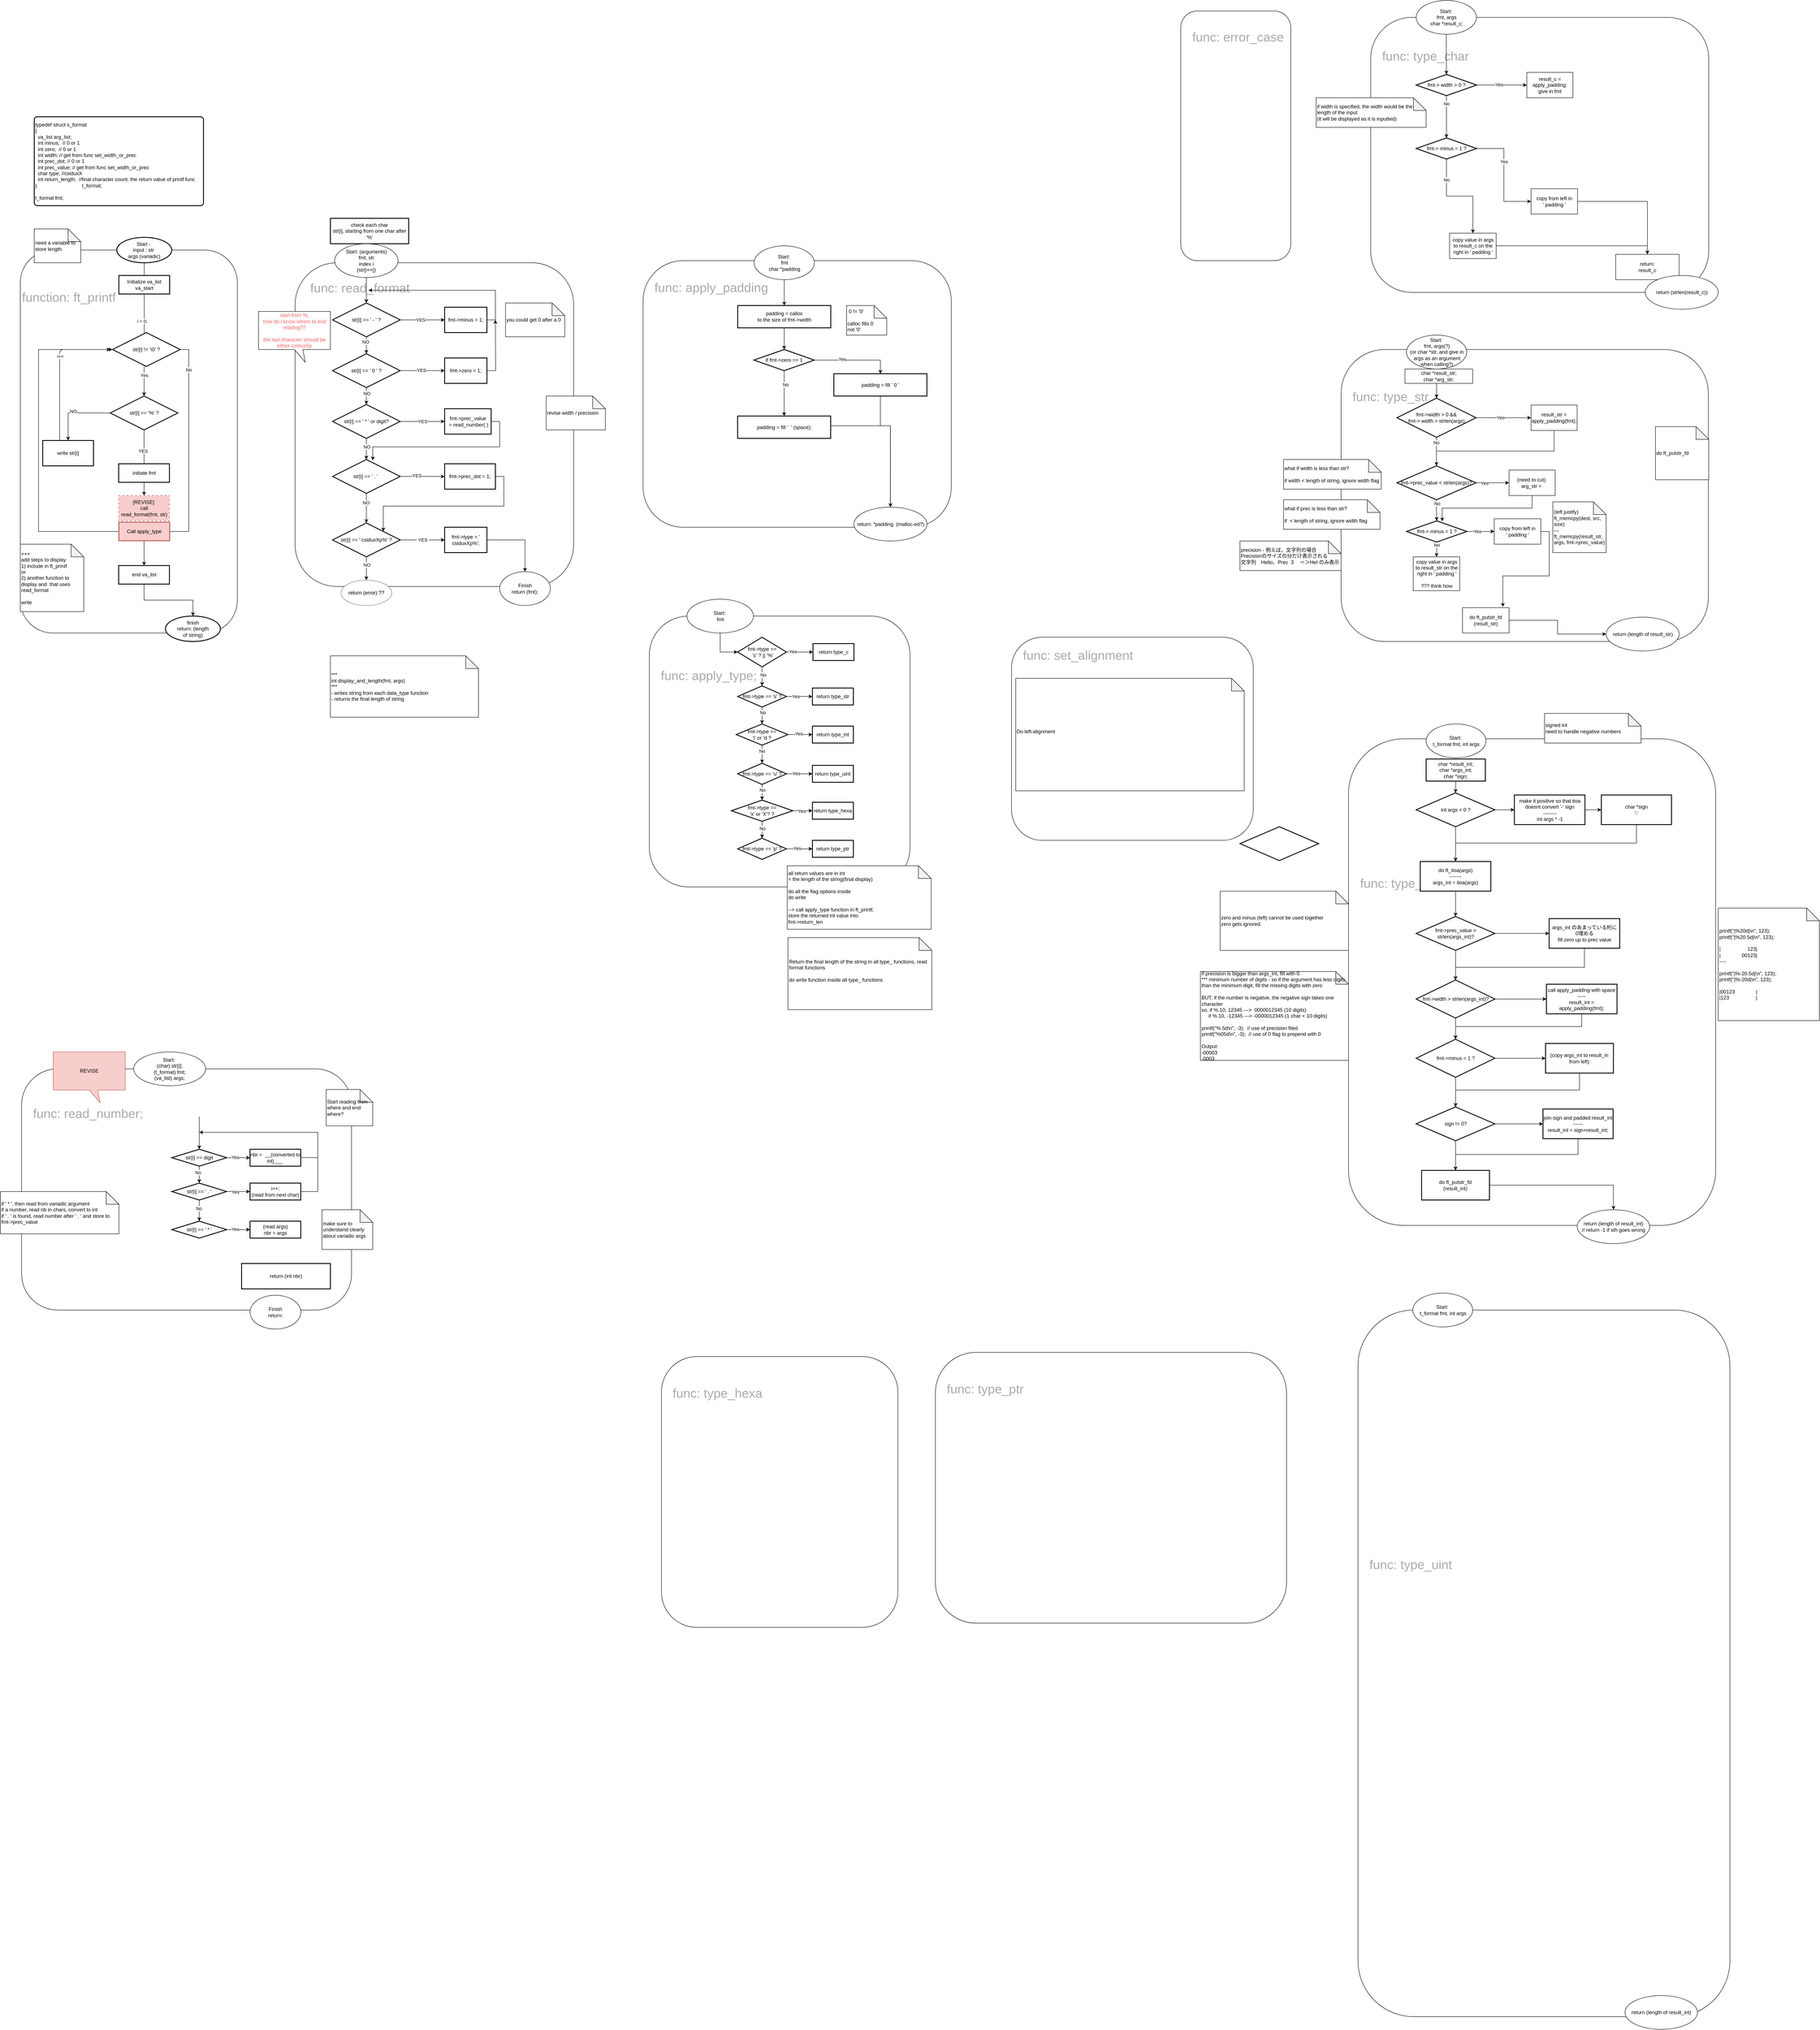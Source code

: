 <mxfile version="14.7.7" type="github">
  <diagram id="yPEqE9pZnHay2Fj2nCtt" name="Page-1">
    <mxGraphModel dx="1887" dy="2738" grid="1" gridSize="10" guides="1" tooltips="1" connect="1" arrows="1" fold="1" page="1" pageScale="1" pageWidth="827" pageHeight="1169" math="0" shadow="0">
      <root>
        <mxCell id="0" />
        <mxCell id="1" parent="0" />
        <mxCell id="CQNjl9469ty9mINT846_-88" value="&lt;font color=&quot;#ababab&quot; style=&quot;font-size: 30px&quot;&gt;function: ft_printf&amp;nbsp; &amp;nbsp; &amp;nbsp; &amp;nbsp; &amp;nbsp; &amp;nbsp; &amp;nbsp; &amp;nbsp; &amp;nbsp; &amp;nbsp; &amp;nbsp; &amp;nbsp; &amp;nbsp; &amp;nbsp; &amp;nbsp; &amp;nbsp; &amp;nbsp;&amp;nbsp;&lt;br&gt;&lt;br&gt;&lt;br&gt;&lt;br&gt;&lt;br&gt;&lt;br&gt;&lt;br&gt;&lt;br&gt;&lt;br&gt;&lt;br&gt;&lt;br&gt;&lt;br&gt;&lt;br&gt;&lt;br&gt;&lt;br&gt;&lt;br&gt;&lt;br&gt;&lt;br&gt;&lt;br&gt;&lt;br&gt;&lt;/font&gt;" style="rounded=1;whiteSpace=wrap;html=1;fillColor=none;" parent="1" vertex="1">
          <mxGeometry x="-733" y="65" width="513" height="905" as="geometry" />
        </mxCell>
        <mxCell id="CQNjl9469ty9mINT846_-94" value="&lt;font color=&quot;#ababab&quot; style=&quot;font-size: 30px&quot;&gt;&lt;br&gt;&amp;nbsp; &amp;nbsp; func: read_format&amp;nbsp; &amp;nbsp; &amp;nbsp; &amp;nbsp; &amp;nbsp; &amp;nbsp; &amp;nbsp; &amp;nbsp; &amp;nbsp; &amp;nbsp; &amp;nbsp; &amp;nbsp; &amp;nbsp; &amp;nbsp; &amp;nbsp; &amp;nbsp; &amp;nbsp; &amp;nbsp; &amp;nbsp; &amp;nbsp; &amp;nbsp;&lt;br&gt;&lt;br&gt;&lt;br&gt;&lt;br&gt;&lt;br&gt;&lt;br&gt;&lt;br&gt;&lt;br&gt;&lt;br&gt;&lt;br&gt;&lt;br&gt;&lt;br&gt;&lt;br&gt;&lt;br&gt;&lt;br&gt;&lt;br&gt;&lt;br&gt;&lt;br&gt;&lt;br&gt;&lt;br&gt;&lt;/font&gt;" style="rounded=1;whiteSpace=wrap;html=1;fillColor=none;align=left;" parent="1" vertex="1">
          <mxGeometry x="-83.5" y="95" width="658.5" height="765" as="geometry" />
        </mxCell>
        <mxCell id="CQNjl9469ty9mINT846_-215" value="&lt;font color=&quot;#ababab&quot; style=&quot;font-size: 30px&quot;&gt;&amp;nbsp; &lt;br&gt;&amp;nbsp; &amp;nbsp;func: type_char&lt;br&gt;&lt;br&gt;&lt;br&gt;&lt;br&gt;&lt;br&gt;&lt;br&gt;&lt;br&gt;&lt;br&gt;&lt;br&gt;&lt;br&gt;&lt;br&gt;&lt;br&gt;&lt;br&gt;&lt;br&gt;&lt;br&gt;&lt;/font&gt;" style="rounded=1;whiteSpace=wrap;html=1;fillColor=none;align=left;" parent="1" vertex="1">
          <mxGeometry x="2459" y="-485" width="799" height="650" as="geometry" />
        </mxCell>
        <mxCell id="CQNjl9469ty9mINT846_-101" value="&lt;font color=&quot;#ababab&quot; style=&quot;font-size: 30px&quot;&gt;&amp;nbsp; &lt;br&gt;&amp;nbsp; &amp;nbsp;func: apply_padding&lt;br&gt;&lt;br&gt;&lt;br&gt;&lt;br&gt;&lt;br&gt;&lt;br&gt;&lt;br&gt;&lt;br&gt;&lt;br&gt;&lt;br&gt;&lt;br&gt;&lt;br&gt;&lt;br&gt;&lt;br&gt;&lt;br&gt;&lt;br&gt;&lt;/font&gt;" style="rounded=1;whiteSpace=wrap;html=1;fillColor=none;align=left;" parent="1" vertex="1">
          <mxGeometry x="739.09" y="90" width="728.5" height="630" as="geometry" />
        </mxCell>
        <mxCell id="CQNjl9469ty9mINT846_-95" value="&lt;font color=&quot;#ababab&quot; style=&quot;font-size: 30px&quot;&gt;&amp;nbsp; &amp;nbsp;func: read_number;&lt;br&gt;&lt;br&gt;&lt;br&gt;&lt;br&gt;&lt;br&gt;&lt;br&gt;&lt;br&gt;&lt;br&gt;&lt;br&gt;&lt;br&gt;&lt;br&gt;&lt;/font&gt;" style="rounded=1;whiteSpace=wrap;html=1;fillColor=none;align=left;" parent="1" vertex="1">
          <mxGeometry x="-730" y="2000" width="780" height="570" as="geometry" />
        </mxCell>
        <mxCell id="w6k9z0zSykjR_hNX79h0-226" value="" style="edgeStyle=orthogonalEdgeStyle;rounded=0;orthogonalLoop=1;jettySize=auto;html=1;" parent="1" source="TGy5gZmli9jdeYnAfQlA-42" target="w6k9z0zSykjR_hNX79h0-207" edge="1">
          <mxGeometry relative="1" as="geometry" />
        </mxCell>
        <mxCell id="TGy5gZmli9jdeYnAfQlA-42" value="check each char&lt;br&gt;str[i], starting from one char after &#39;%&#39;" style="whiteSpace=wrap;html=1;strokeWidth=2;" parent="1" vertex="1">
          <mxGeometry y="-10" width="185" height="60" as="geometry" />
        </mxCell>
        <mxCell id="CQNjl9469ty9mINT846_-91" style="edgeStyle=orthogonalEdgeStyle;rounded=0;orthogonalLoop=1;jettySize=auto;html=1;exitX=0.5;exitY=1;exitDx=0;exitDy=0;exitPerimeter=0;fontColor=#FF6666;" parent="1" source="TGy5gZmli9jdeYnAfQlA-14" target="TGy5gZmli9jdeYnAfQlA-20" edge="1">
          <mxGeometry relative="1" as="geometry">
            <mxPoint x="-440" y="397.22" as="targetPoint" />
          </mxGeometry>
        </mxCell>
        <mxCell id="jReNrDFuYqPUPWgGPOSk-3" value="i = 0;" style="edgeLabel;html=1;align=center;verticalAlign=middle;resizable=0;points=[];" parent="CQNjl9469ty9mINT846_-91" vertex="1" connectable="0">
          <mxGeometry x="0.365" y="-1" relative="1" as="geometry">
            <mxPoint x="-4" y="-77" as="offset" />
          </mxGeometry>
        </mxCell>
        <mxCell id="jReNrDFuYqPUPWgGPOSk-6" value="Yes" style="edgeLabel;html=1;align=center;verticalAlign=middle;resizable=0;points=[];" parent="CQNjl9469ty9mINT846_-91" vertex="1" connectable="0">
          <mxGeometry x="0.689" relative="1" as="geometry">
            <mxPoint as="offset" />
          </mxGeometry>
        </mxCell>
        <mxCell id="TGy5gZmli9jdeYnAfQlA-14" value="Start -&amp;nbsp;&lt;br&gt;input : str&amp;nbsp;&lt;br&gt;args (variadic)" style="strokeWidth=2;html=1;shape=mxgraph.flowchart.start_1;whiteSpace=wrap;" parent="1" vertex="1">
          <mxGeometry x="-505" y="35" width="130" height="60" as="geometry" />
        </mxCell>
        <mxCell id="TGy5gZmli9jdeYnAfQlA-25" value="" style="edgeStyle=orthogonalEdgeStyle;rounded=0;orthogonalLoop=1;jettySize=auto;html=1;strokeColor=#000000;" parent="1" source="TGy5gZmli9jdeYnAfQlA-20" target="TGy5gZmli9jdeYnAfQlA-24" edge="1">
          <mxGeometry relative="1" as="geometry" />
        </mxCell>
        <mxCell id="TGy5gZmli9jdeYnAfQlA-26" value="NO" style="edgeLabel;html=1;align=center;verticalAlign=middle;resizable=0;points=[];" parent="TGy5gZmli9jdeYnAfQlA-25" vertex="1" connectable="0">
          <mxGeometry y="-2" relative="1" as="geometry">
            <mxPoint x="-5" y="-2" as="offset" />
          </mxGeometry>
        </mxCell>
        <mxCell id="CQNjl9469ty9mINT846_-92" style="rounded=0;orthogonalLoop=1;jettySize=auto;html=1;exitX=0.5;exitY=1;exitDx=0;exitDy=0;entryX=0.5;entryY=0;entryDx=0;entryDy=0;fontColor=#FF6666;" parent="1" source="TGy5gZmli9jdeYnAfQlA-20" target="w6k9z0zSykjR_hNX79h0-204" edge="1">
          <mxGeometry relative="1" as="geometry">
            <mxPoint x="-120" y="520" as="targetPoint" />
          </mxGeometry>
        </mxCell>
        <mxCell id="CQNjl9469ty9mINT846_-93" value="&lt;font color=&quot;#000000&quot;&gt;YES&lt;/font&gt;" style="edgeLabel;html=1;align=center;verticalAlign=middle;resizable=0;points=[];fontColor=#FF6666;" parent="CQNjl9469ty9mINT846_-92" vertex="1" connectable="0">
          <mxGeometry x="-0.355" y="-3" relative="1" as="geometry">
            <mxPoint as="offset" />
          </mxGeometry>
        </mxCell>
        <mxCell id="TGy5gZmli9jdeYnAfQlA-20" value="str[i] == &#39;%&#39; ?" style="rhombus;whiteSpace=wrap;html=1;strokeWidth=2;" parent="1" vertex="1">
          <mxGeometry x="-520.5" y="410" width="160" height="80" as="geometry" />
        </mxCell>
        <mxCell id="TGy5gZmli9jdeYnAfQlA-24" value="write str[i]" style="whiteSpace=wrap;html=1;strokeWidth=2;" parent="1" vertex="1">
          <mxGeometry x="-680" y="515" width="120" height="60" as="geometry" />
        </mxCell>
        <mxCell id="TGy5gZmli9jdeYnAfQlA-33" value="" style="edgeStyle=segmentEdgeStyle;endArrow=classic;html=1;strokeColor=#000000;entryX=0;entryY=0.5;entryDx=0;entryDy=0;" parent="1" source="TGy5gZmli9jdeYnAfQlA-24" target="jReNrDFuYqPUPWgGPOSk-4" edge="1">
          <mxGeometry width="50" height="50" relative="1" as="geometry">
            <mxPoint x="-125.5" y="450" as="sourcePoint" />
            <mxPoint x="-440" y="390" as="targetPoint" />
            <Array as="points">
              <mxPoint x="-640" y="300" />
            </Array>
          </mxGeometry>
        </mxCell>
        <mxCell id="TGy5gZmli9jdeYnAfQlA-38" value="&amp;nbsp; i++&amp;nbsp;" style="edgeLabel;html=1;align=center;verticalAlign=middle;resizable=0;points=[];" parent="TGy5gZmli9jdeYnAfQlA-33" vertex="1" connectable="0">
          <mxGeometry x="0.17" relative="1" as="geometry">
            <mxPoint as="offset" />
          </mxGeometry>
        </mxCell>
        <mxCell id="TGy5gZmli9jdeYnAfQlA-41" value="&lt;div&gt;typedef struct s_format&lt;/div&gt;&lt;div&gt;{&lt;/div&gt;&lt;div&gt;&lt;span&gt;&lt;/span&gt;&amp;nbsp; va_list&lt;span&gt; &lt;/span&gt;arg_list;&lt;/div&gt;&lt;div&gt;&lt;span&gt;&lt;/span&gt;&amp;nbsp; int&lt;span&gt; &lt;/span&gt;minus;&amp;nbsp; // 0 or 1&amp;nbsp;&lt;/div&gt;&lt;div&gt;&lt;span&gt;&lt;/span&gt;&amp;nbsp; int&lt;span&gt; &lt;/span&gt;zero;&amp;nbsp; // 0 or 1&lt;/div&gt;&lt;div&gt;&lt;span&gt;&lt;/span&gt;&amp;nbsp; int&lt;span&gt; &lt;/span&gt;width; // get from func set_width_or_prec&lt;/div&gt;&lt;div&gt;&lt;span&gt;&lt;/span&gt;&amp;nbsp; int&lt;span&gt; &lt;/span&gt;prec_dot; // 0 or 1&lt;/div&gt;&lt;div&gt;&lt;span&gt;&lt;/span&gt;&amp;nbsp; int prec_value; // get from func set_width_or_prec&lt;/div&gt;&lt;div&gt;&amp;nbsp; char&lt;span&gt; &lt;/span&gt;type; //csiduxX&lt;/div&gt;&lt;div&gt;&lt;span&gt;&lt;/span&gt;&amp;nbsp; int&lt;span&gt; &lt;/span&gt;return_length;&amp;nbsp; //final character count; the return value of printf func&lt;/div&gt;&lt;div&gt;}&lt;span&gt;&amp;nbsp; &amp;nbsp; &amp;nbsp; &amp;nbsp; &amp;nbsp; &amp;nbsp; &amp;nbsp; &amp;nbsp; &amp;nbsp; &amp;nbsp; &amp;nbsp; &amp;nbsp; &amp;nbsp; &amp;nbsp; &amp;nbsp; &amp;nbsp;&amp;nbsp;&lt;/span&gt;t_format;&lt;/div&gt;&lt;div&gt;&lt;br&gt;&lt;/div&gt;&lt;div&gt;t_format fmt;&lt;/div&gt;" style="rounded=1;whiteSpace=wrap;html=1;absoluteArcSize=1;arcSize=14;strokeWidth=2;align=left;" parent="1" vertex="1">
          <mxGeometry x="-700" y="-250" width="400" height="210" as="geometry" />
        </mxCell>
        <mxCell id="TGy5gZmli9jdeYnAfQlA-75" value="" style="edgeStyle=orthogonalEdgeStyle;rounded=0;orthogonalLoop=1;jettySize=auto;html=1;strokeColor=#000000;entryX=0;entryY=0.5;entryDx=0;entryDy=0;exitX=1;exitY=0.5;exitDx=0;exitDy=0;" parent="1" source="CQNjl9469ty9mINT846_-103" target="TGy5gZmli9jdeYnAfQlA-74" edge="1">
          <mxGeometry relative="1" as="geometry">
            <mxPoint x="375" y="230" as="targetPoint" />
          </mxGeometry>
        </mxCell>
        <mxCell id="TGy5gZmli9jdeYnAfQlA-76" value="YES" style="edgeLabel;html=1;align=center;verticalAlign=middle;resizable=0;points=[];" parent="TGy5gZmli9jdeYnAfQlA-75" vertex="1" connectable="0">
          <mxGeometry x="-0.1" relative="1" as="geometry">
            <mxPoint as="offset" />
          </mxGeometry>
        </mxCell>
        <mxCell id="jReNrDFuYqPUPWgGPOSk-19" style="edgeStyle=orthogonalEdgeStyle;rounded=0;orthogonalLoop=1;jettySize=auto;html=1;exitX=1;exitY=0.5;exitDx=0;exitDy=0;" parent="1" source="TGy5gZmli9jdeYnAfQlA-74" edge="1">
          <mxGeometry relative="1" as="geometry">
            <mxPoint x="90" y="160" as="targetPoint" />
            <Array as="points">
              <mxPoint x="390" y="230" />
              <mxPoint x="390" y="160" />
            </Array>
          </mxGeometry>
        </mxCell>
        <mxCell id="TGy5gZmli9jdeYnAfQlA-74" value="fmt-&amp;gt;minus = 1;" style="whiteSpace=wrap;html=1;strokeWidth=2;" parent="1" vertex="1">
          <mxGeometry x="270" y="200" width="100" height="60" as="geometry" />
        </mxCell>
        <mxCell id="TGy5gZmli9jdeYnAfQlA-82" value="" style="edgeStyle=orthogonalEdgeStyle;rounded=0;orthogonalLoop=1;jettySize=auto;html=1;strokeColor=#000000;entryX=0;entryY=0.5;entryDx=0;entryDy=0;exitX=1;exitY=0.5;exitDx=0;exitDy=0;" parent="1" source="w6k9z0zSykjR_hNX79h0-6" target="TGy5gZmli9jdeYnAfQlA-84" edge="1">
          <mxGeometry relative="1" as="geometry">
            <mxPoint x="472" y="280" as="sourcePoint" />
            <mxPoint x="375" y="350" as="targetPoint" />
          </mxGeometry>
        </mxCell>
        <mxCell id="TGy5gZmli9jdeYnAfQlA-93" value="YES" style="edgeLabel;html=1;align=center;verticalAlign=middle;resizable=0;points=[];" parent="TGy5gZmli9jdeYnAfQlA-82" vertex="1" connectable="0">
          <mxGeometry x="-0.048" y="1" relative="1" as="geometry">
            <mxPoint as="offset" />
          </mxGeometry>
        </mxCell>
        <mxCell id="jReNrDFuYqPUPWgGPOSk-21" style="edgeStyle=orthogonalEdgeStyle;rounded=0;orthogonalLoop=1;jettySize=auto;html=1;exitX=1;exitY=0.5;exitDx=0;exitDy=0;" parent="1" source="TGy5gZmli9jdeYnAfQlA-84" edge="1">
          <mxGeometry relative="1" as="geometry">
            <mxPoint x="390" y="230" as="targetPoint" />
          </mxGeometry>
        </mxCell>
        <mxCell id="TGy5gZmli9jdeYnAfQlA-84" value="fmt-&amp;gt;zero = 1;" style="whiteSpace=wrap;html=1;strokeWidth=2;" parent="1" vertex="1">
          <mxGeometry x="270" y="320" width="100" height="60" as="geometry" />
        </mxCell>
        <mxCell id="jReNrDFuYqPUPWgGPOSk-24" style="edgeStyle=orthogonalEdgeStyle;rounded=0;orthogonalLoop=1;jettySize=auto;html=1;exitX=1;exitY=0.5;exitDx=0;exitDy=0;entryX=1;entryY=0;entryDx=0;entryDy=0;" parent="1" source="TGy5gZmli9jdeYnAfQlA-89" target="w6k9z0zSykjR_hNX79h0-14" edge="1">
          <mxGeometry relative="1" as="geometry" />
        </mxCell>
        <mxCell id="TGy5gZmli9jdeYnAfQlA-89" value="fmt-&amp;gt;prec_dot = 1;" style="whiteSpace=wrap;html=1;strokeWidth=2;" parent="1" vertex="1">
          <mxGeometry x="270" y="570" width="120" height="60" as="geometry" />
        </mxCell>
        <mxCell id="CQNjl9469ty9mINT846_-34" value="&lt;span style=&quot;color: rgb(255 , 102 , 102) ; font-family: &amp;#34;helvetica&amp;#34; ; font-size: 12px ; font-style: normal ; font-weight: 400 ; letter-spacing: normal ; text-align: center ; text-indent: 0px ; text-transform: none ; word-spacing: 0px ; background-color: rgb(248 , 249 , 250) ; display: inline ; float: none&quot;&gt;start from %,&lt;/span&gt;&lt;br style=&quot;color: rgb(255 , 102 , 102) ; font-family: &amp;#34;helvetica&amp;#34; ; font-size: 12px ; font-style: normal ; font-weight: 400 ; letter-spacing: normal ; text-align: center ; text-indent: 0px ; text-transform: none ; word-spacing: 0px ; background-color: rgb(248 , 249 , 250)&quot;&gt;&lt;span style=&quot;color: rgb(255 , 102 , 102) ; font-family: &amp;#34;helvetica&amp;#34; ; font-size: 12px ; font-style: normal ; font-weight: 400 ; letter-spacing: normal ; text-align: center ; text-indent: 0px ; text-transform: none ; word-spacing: 0px ; background-color: rgb(248 , 249 , 250) ; display: inline ; float: none&quot;&gt;how do i know where to end reading??&lt;br&gt;&lt;br&gt;the last character should be either csiduxXp&lt;br&gt;&lt;/span&gt;" style="shape=callout;whiteSpace=wrap;html=1;perimeter=calloutPerimeter;fontColor=#FF6666;position2=0.65;" parent="1" vertex="1">
          <mxGeometry x="-170" y="210" width="170" height="120" as="geometry" />
        </mxCell>
        <mxCell id="CQNjl9469ty9mINT846_-74" style="edgeStyle=orthogonalEdgeStyle;rounded=0;orthogonalLoop=1;jettySize=auto;html=1;exitX=1;exitY=0.5;exitDx=0;exitDy=0;entryX=0;entryY=0.5;entryDx=0;entryDy=0;fontColor=#FF6666;" parent="1" source="w6k9z0zSykjR_hNX79h0-14" target="CQNjl9469ty9mINT846_-70" edge="1">
          <mxGeometry relative="1" as="geometry">
            <mxPoint x="300.75" y="630" as="sourcePoint" />
            <mxPoint x="375" y="750" as="targetPoint" />
          </mxGeometry>
        </mxCell>
        <mxCell id="CQNjl9469ty9mINT846_-142" value="&amp;nbsp;YES&amp;nbsp;" style="edgeLabel;html=1;align=center;verticalAlign=middle;resizable=0;points=[];fontColor=#000000;" parent="CQNjl9469ty9mINT846_-74" vertex="1" connectable="0">
          <mxGeometry x="0.009" y="2" relative="1" as="geometry">
            <mxPoint y="2" as="offset" />
          </mxGeometry>
        </mxCell>
        <mxCell id="w6k9z0zSykjR_hNX79h0-17" style="edgeStyle=orthogonalEdgeStyle;rounded=0;orthogonalLoop=1;jettySize=auto;html=1;exitX=0.5;exitY=1;exitDx=0;exitDy=0;entryX=0.5;entryY=0;entryDx=0;entryDy=0;" parent="1" source="CQNjl9469ty9mINT846_-103" target="w6k9z0zSykjR_hNX79h0-6" edge="1">
          <mxGeometry relative="1" as="geometry" />
        </mxCell>
        <mxCell id="w6k9z0zSykjR_hNX79h0-29" value="NO" style="edgeLabel;html=1;align=center;verticalAlign=middle;resizable=0;points=[];" parent="w6k9z0zSykjR_hNX79h0-17" vertex="1" connectable="0">
          <mxGeometry x="-0.414" y="-2" relative="1" as="geometry">
            <mxPoint as="offset" />
          </mxGeometry>
        </mxCell>
        <mxCell id="CQNjl9469ty9mINT846_-103" value="str[i] == &#39; - &#39; ?" style="rhombus;whiteSpace=wrap;html=1;strokeWidth=2;" parent="1" vertex="1">
          <mxGeometry x="5" y="190" width="160" height="80" as="geometry" />
        </mxCell>
        <mxCell id="jReNrDFuYqPUPWgGPOSk-23" style="edgeStyle=orthogonalEdgeStyle;rounded=0;orthogonalLoop=1;jettySize=auto;html=1;exitX=1;exitY=0.5;exitDx=0;exitDy=0;entryX=0.594;entryY=0.025;entryDx=0;entryDy=0;entryPerimeter=0;" parent="1" source="CQNjl9469ty9mINT846_-151" target="w6k9z0zSykjR_hNX79h0-8" edge="1">
          <mxGeometry relative="1" as="geometry" />
        </mxCell>
        <mxCell id="CQNjl9469ty9mINT846_-151" value="fmt-&amp;gt;prec_value&lt;br&gt;&amp;nbsp;= read_number( )" style="whiteSpace=wrap;html=1;strokeWidth=2;" parent="1" vertex="1">
          <mxGeometry x="270" y="440" width="110" height="60" as="geometry" />
        </mxCell>
        <mxCell id="CQNjl9469ty9mINT846_-187" style="rounded=0;orthogonalLoop=1;jettySize=auto;html=1;exitX=0.5;exitY=1;exitDx=0;exitDy=0;entryX=0.5;entryY=0;entryDx=0;entryDy=0;fontColor=#000000;" parent="1" target="CQNjl9469ty9mINT846_-178" edge="1">
          <mxGeometry relative="1" as="geometry">
            <mxPoint x="-310" y="2113.02" as="sourcePoint" />
          </mxGeometry>
        </mxCell>
        <mxCell id="CQNjl9469ty9mINT846_-190" style="rounded=0;orthogonalLoop=1;jettySize=auto;html=1;exitX=0.5;exitY=1;exitDx=0;exitDy=0;entryX=0.5;entryY=0;entryDx=0;entryDy=0;fontColor=#000000;" parent="1" source="CQNjl9469ty9mINT846_-178" target="CQNjl9469ty9mINT846_-185" edge="1">
          <mxGeometry relative="1" as="geometry" />
        </mxCell>
        <mxCell id="w6k9z0zSykjR_hNX79h0-3" value="No" style="edgeLabel;html=1;align=center;verticalAlign=middle;resizable=0;points=[];" parent="CQNjl9469ty9mINT846_-190" vertex="1" connectable="0">
          <mxGeometry x="-0.25" y="-3" relative="1" as="geometry">
            <mxPoint as="offset" />
          </mxGeometry>
        </mxCell>
        <mxCell id="CQNjl9469ty9mINT846_-192" style="edgeStyle=orthogonalEdgeStyle;curved=1;rounded=0;orthogonalLoop=1;jettySize=auto;html=1;exitX=1;exitY=0.5;exitDx=0;exitDy=0;entryX=0;entryY=0.5;entryDx=0;entryDy=0;fontColor=#000000;" parent="1" source="CQNjl9469ty9mINT846_-178" target="CQNjl9469ty9mINT846_-188" edge="1">
          <mxGeometry relative="1" as="geometry" />
        </mxCell>
        <mxCell id="w6k9z0zSykjR_hNX79h0-2" value="Yes" style="edgeLabel;html=1;align=center;verticalAlign=middle;resizable=0;points=[];" parent="CQNjl9469ty9mINT846_-192" vertex="1" connectable="0">
          <mxGeometry x="-0.273" y="1" relative="1" as="geometry">
            <mxPoint as="offset" />
          </mxGeometry>
        </mxCell>
        <mxCell id="CQNjl9469ty9mINT846_-178" value="str[i] == digit" style="rhombus;whiteSpace=wrap;html=1;strokeWidth=2;" parent="1" vertex="1">
          <mxGeometry x="-375" y="2190" width="130" height="40" as="geometry" />
        </mxCell>
        <mxCell id="CQNjl9469ty9mINT846_-182" value="return (int nbr)" style="whiteSpace=wrap;html=1;strokeWidth=2;" parent="1" vertex="1">
          <mxGeometry x="-210" y="2460" width="210" height="60" as="geometry" />
        </mxCell>
        <mxCell id="CQNjl9469ty9mINT846_-191" style="rounded=0;orthogonalLoop=1;jettySize=auto;html=1;exitX=0.5;exitY=1;exitDx=0;exitDy=0;entryX=0.5;entryY=0;entryDx=0;entryDy=0;fontColor=#000000;" parent="1" source="CQNjl9469ty9mINT846_-185" target="CQNjl9469ty9mINT846_-186" edge="1">
          <mxGeometry relative="1" as="geometry" />
        </mxCell>
        <mxCell id="w6k9z0zSykjR_hNX79h0-5" value="No" style="edgeLabel;html=1;align=center;verticalAlign=middle;resizable=0;points=[];" parent="CQNjl9469ty9mINT846_-191" vertex="1" connectable="0">
          <mxGeometry x="-0.2" y="-1" relative="1" as="geometry">
            <mxPoint as="offset" />
          </mxGeometry>
        </mxCell>
        <mxCell id="CQNjl9469ty9mINT846_-193" style="edgeStyle=orthogonalEdgeStyle;curved=1;rounded=0;orthogonalLoop=1;jettySize=auto;html=1;exitX=1;exitY=0.5;exitDx=0;exitDy=0;entryX=0;entryY=0.5;entryDx=0;entryDy=0;fontColor=#000000;" parent="1" source="CQNjl9469ty9mINT846_-185" target="CQNjl9469ty9mINT846_-189" edge="1">
          <mxGeometry relative="1" as="geometry" />
        </mxCell>
        <mxCell id="w6k9z0zSykjR_hNX79h0-4" value="Yes" style="edgeLabel;html=1;align=center;verticalAlign=middle;resizable=0;points=[];" parent="CQNjl9469ty9mINT846_-193" vertex="1" connectable="0">
          <mxGeometry x="-0.273" y="-1" relative="1" as="geometry">
            <mxPoint as="offset" />
          </mxGeometry>
        </mxCell>
        <mxCell id="CQNjl9469ty9mINT846_-185" value="str[i] == &#39; . &#39;" style="rhombus;whiteSpace=wrap;html=1;strokeWidth=2;" parent="1" vertex="1">
          <mxGeometry x="-375" y="2270" width="130" height="40" as="geometry" />
        </mxCell>
        <mxCell id="CQNjl9469ty9mINT846_-195" style="edgeStyle=orthogonalEdgeStyle;curved=1;rounded=0;orthogonalLoop=1;jettySize=auto;html=1;exitX=1;exitY=0.5;exitDx=0;exitDy=0;entryX=0;entryY=0.5;entryDx=0;entryDy=0;fontColor=#000000;" parent="1" source="CQNjl9469ty9mINT846_-186" target="CQNjl9469ty9mINT846_-194" edge="1">
          <mxGeometry relative="1" as="geometry" />
        </mxCell>
        <mxCell id="w6k9z0zSykjR_hNX79h0-38" value="Yes" style="edgeLabel;html=1;align=center;verticalAlign=middle;resizable=0;points=[];" parent="CQNjl9469ty9mINT846_-195" vertex="1" connectable="0">
          <mxGeometry x="-0.289" y="1" relative="1" as="geometry">
            <mxPoint as="offset" />
          </mxGeometry>
        </mxCell>
        <mxCell id="CQNjl9469ty9mINT846_-186" value="str[i] == &#39; * &#39;" style="rhombus;whiteSpace=wrap;html=1;strokeWidth=2;" parent="1" vertex="1">
          <mxGeometry x="-375" y="2360" width="130" height="40" as="geometry" />
        </mxCell>
        <mxCell id="CQNjl9469ty9mINT846_-188" value="nbr =&amp;nbsp; __(converted to int)___&amp;nbsp;" style="whiteSpace=wrap;html=1;strokeWidth=2;" parent="1" vertex="1">
          <mxGeometry x="-190" y="2190" width="120" height="40" as="geometry" />
        </mxCell>
        <mxCell id="CQNjl9469ty9mINT846_-199" style="edgeStyle=none;rounded=0;orthogonalLoop=1;jettySize=auto;html=1;exitX=1;exitY=0.5;exitDx=0;exitDy=0;fontColor=#000000;" parent="1" source="CQNjl9469ty9mINT846_-189" edge="1">
          <mxGeometry relative="1" as="geometry">
            <mxPoint x="-310" y="2150" as="targetPoint" />
            <Array as="points">
              <mxPoint x="-30" y="2290" />
              <mxPoint x="-30" y="2150" />
            </Array>
          </mxGeometry>
        </mxCell>
        <mxCell id="CQNjl9469ty9mINT846_-189" value="i++;&lt;br&gt;(read from next char)" style="whiteSpace=wrap;html=1;strokeWidth=2;" parent="1" vertex="1">
          <mxGeometry x="-190" y="2270" width="120" height="40" as="geometry" />
        </mxCell>
        <mxCell id="CQNjl9469ty9mINT846_-194" value="(read args)&lt;br&gt;nbr = args" style="whiteSpace=wrap;html=1;strokeWidth=2;" parent="1" vertex="1">
          <mxGeometry x="-190" y="2360" width="120" height="40" as="geometry" />
        </mxCell>
        <mxCell id="CQNjl9469ty9mINT846_-201" value="" style="endArrow=none;html=1;fontColor=#000000;" parent="1" edge="1">
          <mxGeometry width="50" height="50" relative="1" as="geometry">
            <mxPoint x="-70" y="2209.58" as="sourcePoint" />
            <mxPoint x="-30" y="2210" as="targetPoint" />
            <Array as="points">
              <mxPoint x="-50" y="2209.58" />
            </Array>
          </mxGeometry>
        </mxCell>
        <mxCell id="CQNjl9469ty9mINT846_-207" value="&lt;span style=&quot;text-align: center&quot;&gt;if &#39; * &#39;, then read from variadic argument&lt;/span&gt;&lt;br style=&quot;text-align: center&quot;&gt;&lt;span style=&quot;text-align: center&quot;&gt;if a number, read nb in chars, convert to int&lt;/span&gt;&lt;br style=&quot;text-align: center&quot;&gt;&lt;span style=&quot;text-align: center&quot;&gt;if &#39; . &#39; is found, read number after &#39; . &#39; and store to fmt-&amp;gt;prec_value&lt;/span&gt;" style="shape=note;whiteSpace=wrap;html=1;backgroundOutline=1;darkOpacity=0.05;align=left;" parent="1" vertex="1">
          <mxGeometry x="-780" y="2290" width="280" height="100" as="geometry" />
        </mxCell>
        <mxCell id="w6k9z0zSykjR_hNX79h0-69" style="edgeStyle=orthogonalEdgeStyle;rounded=0;orthogonalLoop=1;jettySize=auto;html=1;exitX=0.5;exitY=1;exitDx=0;exitDy=0;" parent="1" source="CQNjl9469ty9mINT846_-210" target="CQNjl9469ty9mINT846_-212" edge="1">
          <mxGeometry relative="1" as="geometry" />
        </mxCell>
        <mxCell id="CQNjl9469ty9mINT846_-210" value="padding = calloc &lt;br&gt;to the size of fmt-&amp;gt;width" style="whiteSpace=wrap;html=1;strokeWidth=2;" parent="1" vertex="1">
          <mxGeometry x="962.75" y="196.002" width="220" height="52.778" as="geometry" />
        </mxCell>
        <mxCell id="w6k9z0zSykjR_hNX79h0-228" style="edgeStyle=orthogonalEdgeStyle;rounded=0;orthogonalLoop=1;jettySize=auto;html=1;exitX=0.5;exitY=1;exitDx=0;exitDy=0;entryX=0.5;entryY=0;entryDx=0;entryDy=0;" parent="1" source="CQNjl9469ty9mINT846_-211" target="w6k9z0zSykjR_hNX79h0-227" edge="1">
          <mxGeometry relative="1" as="geometry">
            <Array as="points">
              <mxPoint x="1300" y="480" />
              <mxPoint x="1324" y="480" />
            </Array>
          </mxGeometry>
        </mxCell>
        <mxCell id="CQNjl9469ty9mINT846_-211" value="padding = fill &#39; 0 &#39;" style="whiteSpace=wrap;html=1;strokeWidth=2;" parent="1" vertex="1">
          <mxGeometry x="1190" y="357.222" width="220" height="52.778" as="geometry" />
        </mxCell>
        <mxCell id="CQNjl9469ty9mINT846_-214" style="edgeStyle=orthogonalEdgeStyle;rounded=0;orthogonalLoop=1;jettySize=auto;html=1;exitX=1;exitY=0.5;exitDx=0;exitDy=0;fontColor=#000000;" parent="1" source="CQNjl9469ty9mINT846_-212" target="CQNjl9469ty9mINT846_-211" edge="1">
          <mxGeometry relative="1" as="geometry" />
        </mxCell>
        <mxCell id="w6k9z0zSykjR_hNX79h0-72" value="Yes" style="edgeLabel;html=1;align=center;verticalAlign=middle;resizable=0;points=[];" parent="CQNjl9469ty9mINT846_-214" vertex="1" connectable="0">
          <mxGeometry x="-0.299" y="2" relative="1" as="geometry">
            <mxPoint as="offset" />
          </mxGeometry>
        </mxCell>
        <mxCell id="w6k9z0zSykjR_hNX79h0-197" style="edgeStyle=orthogonalEdgeStyle;rounded=0;orthogonalLoop=1;jettySize=auto;html=1;exitX=0.5;exitY=1;exitDx=0;exitDy=0;entryX=0.5;entryY=0;entryDx=0;entryDy=0;" parent="1" source="CQNjl9469ty9mINT846_-212" target="w6k9z0zSykjR_hNX79h0-195" edge="1">
          <mxGeometry relative="1" as="geometry" />
        </mxCell>
        <mxCell id="w6k9z0zSykjR_hNX79h0-200" value="No" style="edgeLabel;html=1;align=center;verticalAlign=middle;resizable=0;points=[];" parent="w6k9z0zSykjR_hNX79h0-197" vertex="1" connectable="0">
          <mxGeometry x="-0.38" y="3" relative="1" as="geometry">
            <mxPoint as="offset" />
          </mxGeometry>
        </mxCell>
        <mxCell id="CQNjl9469ty9mINT846_-212" value="if fmt-&amp;gt;zero == 1" style="rhombus;whiteSpace=wrap;html=1;strokeWidth=2;" parent="1" vertex="1">
          <mxGeometry x="1001" y="300.0" width="143" height="50" as="geometry" />
        </mxCell>
        <mxCell id="CQNjl9469ty9mINT846_-223" value="&lt;font color=&quot;#ababab&quot; style=&quot;font-size: 30px&quot;&gt;&amp;nbsp; &lt;br&gt;&amp;nbsp; &amp;nbsp;func: type_str&lt;br&gt;&lt;br&gt;&lt;br&gt;&lt;br&gt;&lt;br&gt;&lt;br&gt;&lt;br&gt;&lt;br&gt;&lt;br&gt;&lt;br&gt;&lt;br&gt;&lt;br&gt;&lt;br&gt;&lt;br&gt;&lt;br&gt;&lt;/font&gt;" style="rounded=1;whiteSpace=wrap;html=1;fillColor=none;align=left;" parent="1" vertex="1">
          <mxGeometry x="2389" y="300" width="868" height="690" as="geometry" />
        </mxCell>
        <mxCell id="CQNjl9469ty9mINT846_-224" value="&lt;font color=&quot;#ababab&quot; style=&quot;font-size: 30px&quot;&gt;&amp;nbsp; &lt;br&gt;&amp;nbsp; &amp;nbsp;func: type_uint&lt;br&gt;&lt;br&gt;&lt;br&gt;&lt;br&gt;&lt;br&gt;&lt;br&gt;&lt;br&gt;&lt;br&gt;&lt;br&gt;&lt;br&gt;&lt;br&gt;&lt;br&gt;&lt;br&gt;&lt;br&gt;&lt;br&gt;&lt;/font&gt;" style="rounded=1;whiteSpace=wrap;html=1;fillColor=none;align=left;" parent="1" vertex="1">
          <mxGeometry x="2429" y="2570" width="879" height="1670" as="geometry" />
        </mxCell>
        <mxCell id="CQNjl9469ty9mINT846_-225" value="&lt;font color=&quot;#ababab&quot; style=&quot;font-size: 30px&quot;&gt;&amp;nbsp; &lt;br&gt;&amp;nbsp; &amp;nbsp;func: type_int&lt;br&gt;&lt;br&gt;&lt;br&gt;&lt;br&gt;&lt;br&gt;&lt;br&gt;&lt;br&gt;&lt;br&gt;&lt;br&gt;&lt;br&gt;&lt;br&gt;&lt;br&gt;&lt;br&gt;&lt;br&gt;&lt;br&gt;&lt;/font&gt;" style="rounded=1;whiteSpace=wrap;html=1;fillColor=none;align=left;" parent="1" vertex="1">
          <mxGeometry x="2406.5" y="1220" width="868" height="1150" as="geometry" />
        </mxCell>
        <mxCell id="CQNjl9469ty9mINT846_-229" value="&lt;font color=&quot;#ababab&quot; style=&quot;font-size: 30px&quot;&gt;&amp;nbsp; &lt;br&gt;&amp;nbsp; &amp;nbsp;func: type_hexa&lt;br&gt;&lt;br&gt;&lt;br&gt;&lt;br&gt;&lt;br&gt;&lt;br&gt;&lt;br&gt;&lt;br&gt;&lt;br&gt;&lt;br&gt;&lt;br&gt;&lt;br&gt;&lt;br&gt;&lt;br&gt;&lt;br&gt;&lt;/font&gt;" style="rounded=1;whiteSpace=wrap;html=1;fillColor=none;align=left;" parent="1" vertex="1">
          <mxGeometry x="782.42" y="2680" width="559" height="640" as="geometry" />
        </mxCell>
        <mxCell id="CQNjl9469ty9mINT846_-230" value="&lt;font color=&quot;#ababab&quot; style=&quot;font-size: 30px&quot;&gt;&amp;nbsp; &lt;br&gt;&amp;nbsp; &amp;nbsp;func: type_ptr&lt;br&gt;&lt;br&gt;&lt;br&gt;&lt;br&gt;&lt;br&gt;&lt;br&gt;&lt;br&gt;&lt;br&gt;&lt;br&gt;&lt;br&gt;&lt;br&gt;&lt;br&gt;&lt;br&gt;&lt;br&gt;&lt;br&gt;&lt;/font&gt;" style="rounded=1;whiteSpace=wrap;html=1;fillColor=none;align=left;" parent="1" vertex="1">
          <mxGeometry x="1430" y="2670" width="830" height="640" as="geometry" />
        </mxCell>
        <mxCell id="w6k9z0zSykjR_hNX79h0-49" style="edgeStyle=orthogonalEdgeStyle;rounded=0;orthogonalLoop=1;jettySize=auto;html=1;exitX=1;exitY=0.5;exitDx=0;exitDy=0;entryX=0;entryY=0.5;entryDx=0;entryDy=0;" parent="1" source="CQNjl9469ty9mINT846_-232" target="CQNjl9469ty9mINT846_-235" edge="1">
          <mxGeometry relative="1" as="geometry" />
        </mxCell>
        <mxCell id="w6k9z0zSykjR_hNX79h0-59" value="Yes" style="edgeLabel;html=1;align=center;verticalAlign=middle;resizable=0;points=[];" parent="w6k9z0zSykjR_hNX79h0-49" vertex="1" connectable="0">
          <mxGeometry x="-0.114" y="1" relative="1" as="geometry">
            <mxPoint as="offset" />
          </mxGeometry>
        </mxCell>
        <mxCell id="w6k9z0zSykjR_hNX79h0-50" style="edgeStyle=orthogonalEdgeStyle;rounded=0;orthogonalLoop=1;jettySize=auto;html=1;exitX=0.5;exitY=1;exitDx=0;exitDy=0;entryX=0.5;entryY=0;entryDx=0;entryDy=0;" parent="1" source="CQNjl9469ty9mINT846_-232" target="w6k9z0zSykjR_hNX79h0-157" edge="1">
          <mxGeometry relative="1" as="geometry">
            <mxPoint x="2701" y="-85" as="targetPoint" />
          </mxGeometry>
        </mxCell>
        <mxCell id="w6k9z0zSykjR_hNX79h0-60" value="No" style="edgeLabel;html=1;align=center;verticalAlign=middle;resizable=0;points=[];" parent="w6k9z0zSykjR_hNX79h0-50" vertex="1" connectable="0">
          <mxGeometry x="-0.172" y="-2" relative="1" as="geometry">
            <mxPoint x="2" y="-23" as="offset" />
          </mxGeometry>
        </mxCell>
        <mxCell id="CQNjl9469ty9mINT846_-232" value="fmt-&amp;gt; width &amp;gt; 0 ?" style="rhombus;whiteSpace=wrap;html=1;strokeWidth=2;" parent="1" vertex="1">
          <mxGeometry x="2566.5" y="-350.0" width="143" height="50" as="geometry" />
        </mxCell>
        <mxCell id="CQNjl9469ty9mINT846_-233" value="if width is specified, the width would be the length of the input&lt;br&gt;(it will be displayed as it is inputted)&lt;br&gt;" style="shape=note;whiteSpace=wrap;html=1;backgroundOutline=1;darkOpacity=0.05;align=left;" parent="1" vertex="1">
          <mxGeometry x="2330" y="-295" width="260" height="70" as="geometry" />
        </mxCell>
        <mxCell id="CQNjl9469ty9mINT846_-235" value="result_c = apply_padding:&lt;br&gt;give in fmt" style="rounded=0;whiteSpace=wrap;html=1;" parent="1" vertex="1">
          <mxGeometry x="2828" y="-355" width="109" height="60" as="geometry" />
        </mxCell>
        <mxCell id="CQNjl9469ty9mINT846_-237" value="return:&lt;br&gt;result_c" style="rounded=0;whiteSpace=wrap;html=1;" parent="1" vertex="1">
          <mxGeometry x="3038" y="75" width="150" height="60" as="geometry" />
        </mxCell>
        <mxCell id="w6k9z0zSykjR_hNX79h0-1" value="&lt;font color=&quot;#ababab&quot; style=&quot;font-size: 30px&quot;&gt;&amp;nbsp; &lt;br&gt;&amp;nbsp; &amp;nbsp;func: error_case&lt;br&gt;&lt;br&gt;&lt;br&gt;&lt;br&gt;&lt;br&gt;&lt;br&gt;&lt;br&gt;&lt;br&gt;&lt;br&gt;&lt;br&gt;&lt;br&gt;&lt;br&gt;&lt;br&gt;&lt;br&gt;&lt;br&gt;&lt;/font&gt;" style="rounded=1;whiteSpace=wrap;html=1;fillColor=none;align=left;" parent="1" vertex="1">
          <mxGeometry x="2010" y="-500" width="260" height="590" as="geometry" />
        </mxCell>
        <mxCell id="w6k9z0zSykjR_hNX79h0-18" style="edgeStyle=orthogonalEdgeStyle;rounded=0;orthogonalLoop=1;jettySize=auto;html=1;exitX=0.5;exitY=1;exitDx=0;exitDy=0;entryX=0.5;entryY=0;entryDx=0;entryDy=0;" parent="1" source="w6k9z0zSykjR_hNX79h0-6" target="w6k9z0zSykjR_hNX79h0-7" edge="1">
          <mxGeometry relative="1" as="geometry" />
        </mxCell>
        <mxCell id="w6k9z0zSykjR_hNX79h0-30" value="NO" style="edgeLabel;html=1;align=center;verticalAlign=middle;resizable=0;points=[];" parent="w6k9z0zSykjR_hNX79h0-18" vertex="1" connectable="0">
          <mxGeometry x="-0.329" y="1" relative="1" as="geometry">
            <mxPoint as="offset" />
          </mxGeometry>
        </mxCell>
        <mxCell id="w6k9z0zSykjR_hNX79h0-6" value="str[i] == &#39; 0 &#39; ?" style="rhombus;whiteSpace=wrap;html=1;strokeWidth=2;" parent="1" vertex="1">
          <mxGeometry x="5" y="310" width="160" height="80" as="geometry" />
        </mxCell>
        <mxCell id="w6k9z0zSykjR_hNX79h0-19" style="edgeStyle=orthogonalEdgeStyle;rounded=0;orthogonalLoop=1;jettySize=auto;html=1;exitX=0.5;exitY=1;exitDx=0;exitDy=0;entryX=0.5;entryY=0;entryDx=0;entryDy=0;" parent="1" edge="1">
          <mxGeometry relative="1" as="geometry">
            <mxPoint x="85" y="570" as="sourcePoint" />
            <mxPoint x="85" y="585" as="targetPoint" />
          </mxGeometry>
        </mxCell>
        <mxCell id="w6k9z0zSykjR_hNX79h0-24" style="edgeStyle=orthogonalEdgeStyle;rounded=0;orthogonalLoop=1;jettySize=auto;html=1;exitX=0.5;exitY=1;exitDx=0;exitDy=0;entryX=0.5;entryY=0;entryDx=0;entryDy=0;" parent="1" source="w6k9z0zSykjR_hNX79h0-7" target="w6k9z0zSykjR_hNX79h0-8" edge="1">
          <mxGeometry relative="1" as="geometry" />
        </mxCell>
        <mxCell id="w6k9z0zSykjR_hNX79h0-31" value="NO" style="edgeLabel;html=1;align=center;verticalAlign=middle;resizable=0;points=[];" parent="w6k9z0zSykjR_hNX79h0-24" vertex="1" connectable="0">
          <mxGeometry x="-0.208" y="1" relative="1" as="geometry">
            <mxPoint as="offset" />
          </mxGeometry>
        </mxCell>
        <mxCell id="w6k9z0zSykjR_hNX79h0-25" style="edgeStyle=orthogonalEdgeStyle;rounded=0;orthogonalLoop=1;jettySize=auto;html=1;exitX=1;exitY=0.5;exitDx=0;exitDy=0;" parent="1" source="w6k9z0zSykjR_hNX79h0-7" target="CQNjl9469ty9mINT846_-151" edge="1">
          <mxGeometry relative="1" as="geometry">
            <mxPoint x="375" y="470" as="targetPoint" />
          </mxGeometry>
        </mxCell>
        <mxCell id="w6k9z0zSykjR_hNX79h0-27" value="YES" style="edgeLabel;html=1;align=center;verticalAlign=middle;resizable=0;points=[];" parent="w6k9z0zSykjR_hNX79h0-25" vertex="1" connectable="0">
          <mxGeometry x="-0.463" relative="1" as="geometry">
            <mxPoint x="25" as="offset" />
          </mxGeometry>
        </mxCell>
        <mxCell id="w6k9z0zSykjR_hNX79h0-7" value="str[i] == &#39; * &#39; or digit?" style="rhombus;whiteSpace=wrap;html=1;strokeWidth=2;" parent="1" vertex="1">
          <mxGeometry x="5" y="430" width="160" height="80" as="geometry" />
        </mxCell>
        <mxCell id="w6k9z0zSykjR_hNX79h0-16" style="edgeStyle=orthogonalEdgeStyle;rounded=0;orthogonalLoop=1;jettySize=auto;html=1;exitX=1;exitY=0.5;exitDx=0;exitDy=0;entryX=0;entryY=0.5;entryDx=0;entryDy=0;" parent="1" source="w6k9z0zSykjR_hNX79h0-8" target="TGy5gZmli9jdeYnAfQlA-89" edge="1">
          <mxGeometry relative="1" as="geometry" />
        </mxCell>
        <mxCell id="w6k9z0zSykjR_hNX79h0-28" value="YES" style="edgeLabel;html=1;align=center;verticalAlign=middle;resizable=0;points=[];" parent="w6k9z0zSykjR_hNX79h0-16" vertex="1" connectable="0">
          <mxGeometry x="-0.254" y="2" relative="1" as="geometry">
            <mxPoint as="offset" />
          </mxGeometry>
        </mxCell>
        <mxCell id="w6k9z0zSykjR_hNX79h0-20" style="edgeStyle=orthogonalEdgeStyle;rounded=0;orthogonalLoop=1;jettySize=auto;html=1;exitX=0.5;exitY=1;exitDx=0;exitDy=0;entryX=0.5;entryY=0;entryDx=0;entryDy=0;" parent="1" source="w6k9z0zSykjR_hNX79h0-8" target="w6k9z0zSykjR_hNX79h0-14" edge="1">
          <mxGeometry relative="1" as="geometry" />
        </mxCell>
        <mxCell id="w6k9z0zSykjR_hNX79h0-32" value="NO" style="edgeLabel;html=1;align=center;verticalAlign=middle;resizable=0;points=[];" parent="w6k9z0zSykjR_hNX79h0-20" vertex="1" connectable="0">
          <mxGeometry x="-0.371" y="-1" relative="1" as="geometry">
            <mxPoint as="offset" />
          </mxGeometry>
        </mxCell>
        <mxCell id="w6k9z0zSykjR_hNX79h0-8" value="str[i] == &#39; . &#39;&amp;nbsp;" style="rhombus;whiteSpace=wrap;html=1;strokeWidth=2;" parent="1" vertex="1">
          <mxGeometry x="5" y="560" width="160" height="80" as="geometry" />
        </mxCell>
        <mxCell id="w6k9z0zSykjR_hNX79h0-22" style="edgeStyle=orthogonalEdgeStyle;rounded=0;orthogonalLoop=1;jettySize=auto;html=1;exitX=0.5;exitY=1;exitDx=0;exitDy=0;entryX=0.5;entryY=0;entryDx=0;entryDy=0;" parent="1" source="w6k9z0zSykjR_hNX79h0-14" target="w6k9z0zSykjR_hNX79h0-223" edge="1">
          <mxGeometry relative="1" as="geometry">
            <mxPoint x="85" y="830" as="targetPoint" />
          </mxGeometry>
        </mxCell>
        <mxCell id="w6k9z0zSykjR_hNX79h0-33" value="NO" style="edgeLabel;html=1;align=center;verticalAlign=middle;resizable=0;points=[];" parent="w6k9z0zSykjR_hNX79h0-22" vertex="1" connectable="0">
          <mxGeometry x="-0.314" y="1" relative="1" as="geometry">
            <mxPoint as="offset" />
          </mxGeometry>
        </mxCell>
        <mxCell id="w6k9z0zSykjR_hNX79h0-14" value="str[i] == &#39; csiduxXp%&#39; ?" style="rhombus;whiteSpace=wrap;html=1;strokeWidth=2;" parent="1" vertex="1">
          <mxGeometry x="5" y="710" width="160" height="80" as="geometry" />
        </mxCell>
        <mxCell id="jReNrDFuYqPUPWgGPOSk-25" style="edgeStyle=orthogonalEdgeStyle;rounded=0;orthogonalLoop=1;jettySize=auto;html=1;exitX=1;exitY=0.5;exitDx=0;exitDy=0;" parent="1" source="CQNjl9469ty9mINT846_-70" target="w6k9z0zSykjR_hNX79h0-208" edge="1">
          <mxGeometry relative="1" as="geometry" />
        </mxCell>
        <mxCell id="CQNjl9469ty9mINT846_-70" value="&lt;span&gt;fmt-&amp;gt;type = &#39; csiduxXp%&#39;;&lt;/span&gt;" style="whiteSpace=wrap;html=1;strokeWidth=2;fillColor=none;" parent="1" vertex="1">
          <mxGeometry x="270" y="720" width="100" height="60" as="geometry" />
        </mxCell>
        <mxCell id="w6k9z0zSykjR_hNX79h0-39" value="Start reading from where and end where?" style="shape=note;whiteSpace=wrap;html=1;backgroundOutline=1;darkOpacity=0.05;align=left;" parent="1" vertex="1">
          <mxGeometry x="-10" y="2048.83" width="110" height="85.93" as="geometry" />
        </mxCell>
        <mxCell id="w6k9z0zSykjR_hNX79h0-40" value="make sure to understand clearly about variadic args" style="shape=note;whiteSpace=wrap;html=1;backgroundOutline=1;darkOpacity=0.05;align=left;" parent="1" vertex="1">
          <mxGeometry x="-20" y="2333.01" width="120" height="93.98" as="geometry" />
        </mxCell>
        <mxCell id="w6k9z0zSykjR_hNX79h0-58" style="edgeStyle=orthogonalEdgeStyle;rounded=0;orthogonalLoop=1;jettySize=auto;html=1;exitX=1;exitY=0.5;exitDx=0;exitDy=0;entryX=0.5;entryY=0;entryDx=0;entryDy=0;" parent="1" source="w6k9z0zSykjR_hNX79h0-165" target="CQNjl9469ty9mINT846_-237" edge="1">
          <mxGeometry relative="1" as="geometry">
            <mxPoint x="3169" y="-75" as="targetPoint" />
            <mxPoint x="2989" y="-75" as="sourcePoint" />
          </mxGeometry>
        </mxCell>
        <mxCell id="CQNjl9469ty9mINT846_-102" value="&lt;font color=&quot;#ababab&quot; style=&quot;font-size: 30px&quot;&gt;&amp;nbsp; &lt;br&gt;&amp;nbsp; &amp;nbsp;func: apply_type;&lt;br&gt;&lt;br&gt;&lt;br&gt;&lt;br&gt;&lt;br&gt;&lt;br&gt;&lt;br&gt;&lt;br&gt;&lt;br&gt;&lt;br&gt;&lt;br&gt;&lt;br&gt;&lt;/font&gt;" style="rounded=1;whiteSpace=wrap;html=1;fillColor=none;align=left;" parent="1" vertex="1">
          <mxGeometry x="753.84" y="930" width="616.16" height="640" as="geometry" />
        </mxCell>
        <mxCell id="w6k9z0zSykjR_hNX79h0-127" value="" style="edgeStyle=orthogonalEdgeStyle;rounded=0;orthogonalLoop=1;jettySize=auto;html=1;" parent="1" source="w6k9z0zSykjR_hNX79h0-76" target="w6k9z0zSykjR_hNX79h0-118" edge="1">
          <mxGeometry relative="1" as="geometry" />
        </mxCell>
        <mxCell id="w6k9z0zSykjR_hNX79h0-140" value="Yes" style="edgeLabel;html=1;align=center;verticalAlign=middle;resizable=0;points=[];" parent="w6k9z0zSykjR_hNX79h0-127" vertex="1" connectable="0">
          <mxGeometry x="-0.52" y="1" relative="1" as="geometry">
            <mxPoint as="offset" />
          </mxGeometry>
        </mxCell>
        <mxCell id="w6k9z0zSykjR_hNX79h0-135" style="edgeStyle=orthogonalEdgeStyle;rounded=0;orthogonalLoop=1;jettySize=auto;html=1;exitX=0.5;exitY=1;exitDx=0;exitDy=0;" parent="1" source="w6k9z0zSykjR_hNX79h0-76" target="w6k9z0zSykjR_hNX79h0-77" edge="1">
          <mxGeometry relative="1" as="geometry" />
        </mxCell>
        <mxCell id="w6k9z0zSykjR_hNX79h0-141" value="No" style="edgeLabel;html=1;align=center;verticalAlign=middle;resizable=0;points=[];" parent="w6k9z0zSykjR_hNX79h0-135" vertex="1" connectable="0">
          <mxGeometry x="-0.156" y="2" relative="1" as="geometry">
            <mxPoint as="offset" />
          </mxGeometry>
        </mxCell>
        <mxCell id="w6k9z0zSykjR_hNX79h0-76" value="fmt-&amp;gt;type ==&lt;br&gt;&amp;nbsp;&#39;c&#39; ? || &#39;%&#39;" style="rhombus;whiteSpace=wrap;html=1;strokeWidth=2;" parent="1" vertex="1">
          <mxGeometry x="962.66" y="980" width="115.4" height="70" as="geometry" />
        </mxCell>
        <mxCell id="w6k9z0zSykjR_hNX79h0-129" style="edgeStyle=orthogonalEdgeStyle;rounded=0;orthogonalLoop=1;jettySize=auto;html=1;exitX=1;exitY=0.5;exitDx=0;exitDy=0;entryX=0;entryY=0.5;entryDx=0;entryDy=0;" parent="1" source="w6k9z0zSykjR_hNX79h0-77" target="w6k9z0zSykjR_hNX79h0-122" edge="1">
          <mxGeometry relative="1" as="geometry" />
        </mxCell>
        <mxCell id="w6k9z0zSykjR_hNX79h0-142" value="Yes" style="edgeLabel;html=1;align=center;verticalAlign=middle;resizable=0;points=[];" parent="w6k9z0zSykjR_hNX79h0-129" vertex="1" connectable="0">
          <mxGeometry x="-0.278" relative="1" as="geometry">
            <mxPoint as="offset" />
          </mxGeometry>
        </mxCell>
        <mxCell id="w6k9z0zSykjR_hNX79h0-136" style="edgeStyle=orthogonalEdgeStyle;rounded=0;orthogonalLoop=1;jettySize=auto;html=1;exitX=0.5;exitY=1;exitDx=0;exitDy=0;entryX=0.5;entryY=0;entryDx=0;entryDy=0;" parent="1" source="w6k9z0zSykjR_hNX79h0-77" target="w6k9z0zSykjR_hNX79h0-78" edge="1">
          <mxGeometry relative="1" as="geometry" />
        </mxCell>
        <mxCell id="w6k9z0zSykjR_hNX79h0-143" value="No" style="edgeLabel;html=1;align=center;verticalAlign=middle;resizable=0;points=[];" parent="w6k9z0zSykjR_hNX79h0-136" vertex="1" connectable="0">
          <mxGeometry x="-0.371" y="1" relative="1" as="geometry">
            <mxPoint as="offset" />
          </mxGeometry>
        </mxCell>
        <mxCell id="w6k9z0zSykjR_hNX79h0-77" value="fmt-&amp;gt;type == &#39;s&#39; ?" style="rhombus;whiteSpace=wrap;html=1;strokeWidth=2;" parent="1" vertex="1">
          <mxGeometry x="962.656" y="1095.0" width="115.404" height="50" as="geometry" />
        </mxCell>
        <mxCell id="w6k9z0zSykjR_hNX79h0-130" style="edgeStyle=orthogonalEdgeStyle;rounded=0;orthogonalLoop=1;jettySize=auto;html=1;exitX=1;exitY=0.5;exitDx=0;exitDy=0;" parent="1" source="w6k9z0zSykjR_hNX79h0-78" target="w6k9z0zSykjR_hNX79h0-123" edge="1">
          <mxGeometry relative="1" as="geometry" />
        </mxCell>
        <mxCell id="w6k9z0zSykjR_hNX79h0-147" value="Yes" style="edgeLabel;html=1;align=center;verticalAlign=middle;resizable=0;points=[];" parent="w6k9z0zSykjR_hNX79h0-130" vertex="1" connectable="0">
          <mxGeometry x="-0.137" y="2" relative="1" as="geometry">
            <mxPoint as="offset" />
          </mxGeometry>
        </mxCell>
        <mxCell id="w6k9z0zSykjR_hNX79h0-137" style="edgeStyle=orthogonalEdgeStyle;rounded=0;orthogonalLoop=1;jettySize=auto;html=1;exitX=0.5;exitY=1;exitDx=0;exitDy=0;entryX=0.5;entryY=0;entryDx=0;entryDy=0;" parent="1" source="w6k9z0zSykjR_hNX79h0-78" target="w6k9z0zSykjR_hNX79h0-79" edge="1">
          <mxGeometry relative="1" as="geometry" />
        </mxCell>
        <mxCell id="w6k9z0zSykjR_hNX79h0-144" value="No" style="edgeLabel;html=1;align=center;verticalAlign=middle;resizable=0;points=[];" parent="w6k9z0zSykjR_hNX79h0-137" vertex="1" connectable="0">
          <mxGeometry x="-0.372" y="-1" relative="1" as="geometry">
            <mxPoint as="offset" />
          </mxGeometry>
        </mxCell>
        <mxCell id="w6k9z0zSykjR_hNX79h0-78" value="fmt-&amp;gt;type == &lt;br&gt;&#39;i&#39; or &#39;d ?" style="rhombus;whiteSpace=wrap;html=1;strokeWidth=2;" parent="1" vertex="1">
          <mxGeometry x="959.2" y="1185" width="122.32" height="50" as="geometry" />
        </mxCell>
        <mxCell id="w6k9z0zSykjR_hNX79h0-131" style="edgeStyle=orthogonalEdgeStyle;rounded=0;orthogonalLoop=1;jettySize=auto;html=1;exitX=1;exitY=0.5;exitDx=0;exitDy=0;" parent="1" source="w6k9z0zSykjR_hNX79h0-79" target="w6k9z0zSykjR_hNX79h0-124" edge="1">
          <mxGeometry relative="1" as="geometry" />
        </mxCell>
        <mxCell id="w6k9z0zSykjR_hNX79h0-148" value="Yes" style="edgeLabel;html=1;align=center;verticalAlign=middle;resizable=0;points=[];" parent="w6k9z0zSykjR_hNX79h0-131" vertex="1" connectable="0">
          <mxGeometry x="-0.259" y="1" relative="1" as="geometry">
            <mxPoint as="offset" />
          </mxGeometry>
        </mxCell>
        <mxCell id="w6k9z0zSykjR_hNX79h0-138" style="edgeStyle=orthogonalEdgeStyle;rounded=0;orthogonalLoop=1;jettySize=auto;html=1;exitX=0.5;exitY=1;exitDx=0;exitDy=0;entryX=0.5;entryY=0;entryDx=0;entryDy=0;" parent="1" source="w6k9z0zSykjR_hNX79h0-79" target="w6k9z0zSykjR_hNX79h0-119" edge="1">
          <mxGeometry relative="1" as="geometry" />
        </mxCell>
        <mxCell id="w6k9z0zSykjR_hNX79h0-145" value="No" style="edgeLabel;html=1;align=center;verticalAlign=middle;resizable=0;points=[];" parent="w6k9z0zSykjR_hNX79h0-138" vertex="1" connectable="0">
          <mxGeometry x="-0.29" relative="1" as="geometry">
            <mxPoint as="offset" />
          </mxGeometry>
        </mxCell>
        <mxCell id="w6k9z0zSykjR_hNX79h0-79" value="fmt-&amp;gt;type == &#39;u&#39; ?" style="rhombus;whiteSpace=wrap;html=1;strokeWidth=2;" parent="1" vertex="1">
          <mxGeometry x="962.656" y="1277.78" width="115.404" height="50" as="geometry" />
        </mxCell>
        <mxCell id="w6k9z0zSykjR_hNX79h0-118" value="return type_c" style="whiteSpace=wrap;html=1;strokeWidth=2;" parent="1" vertex="1">
          <mxGeometry x="1140.657" y="995" width="96.842" height="40" as="geometry" />
        </mxCell>
        <mxCell id="w6k9z0zSykjR_hNX79h0-132" style="edgeStyle=orthogonalEdgeStyle;rounded=0;orthogonalLoop=1;jettySize=auto;html=1;exitX=1;exitY=0.5;exitDx=0;exitDy=0;" parent="1" source="w6k9z0zSykjR_hNX79h0-119" target="w6k9z0zSykjR_hNX79h0-125" edge="1">
          <mxGeometry relative="1" as="geometry" />
        </mxCell>
        <mxCell id="w6k9z0zSykjR_hNX79h0-149" value="Yes" style="edgeLabel;html=1;align=center;verticalAlign=middle;resizable=0;points=[];" parent="w6k9z0zSykjR_hNX79h0-132" vertex="1" connectable="0">
          <mxGeometry x="-0.123" y="-1" relative="1" as="geometry">
            <mxPoint as="offset" />
          </mxGeometry>
        </mxCell>
        <mxCell id="w6k9z0zSykjR_hNX79h0-139" style="edgeStyle=orthogonalEdgeStyle;rounded=0;orthogonalLoop=1;jettySize=auto;html=1;exitX=0.5;exitY=1;exitDx=0;exitDy=0;" parent="1" source="w6k9z0zSykjR_hNX79h0-119" target="w6k9z0zSykjR_hNX79h0-120" edge="1">
          <mxGeometry relative="1" as="geometry" />
        </mxCell>
        <mxCell id="w6k9z0zSykjR_hNX79h0-146" value="No" style="edgeLabel;html=1;align=center;verticalAlign=middle;resizable=0;points=[];" parent="w6k9z0zSykjR_hNX79h0-139" vertex="1" connectable="0">
          <mxGeometry x="-0.186" relative="1" as="geometry">
            <mxPoint as="offset" />
          </mxGeometry>
        </mxCell>
        <mxCell id="w6k9z0zSykjR_hNX79h0-119" value="fmt-&amp;gt;type == &lt;br&gt;&#39;x&#39; or &#39;X&#39;? ?" style="rhombus;whiteSpace=wrap;html=1;strokeWidth=2;" parent="1" vertex="1">
          <mxGeometry x="947.66" y="1365" width="145.4" height="50" as="geometry" />
        </mxCell>
        <mxCell id="w6k9z0zSykjR_hNX79h0-133" style="edgeStyle=orthogonalEdgeStyle;rounded=0;orthogonalLoop=1;jettySize=auto;html=1;exitX=1;exitY=0.5;exitDx=0;exitDy=0;entryX=0;entryY=0.5;entryDx=0;entryDy=0;" parent="1" source="w6k9z0zSykjR_hNX79h0-120" target="w6k9z0zSykjR_hNX79h0-126" edge="1">
          <mxGeometry relative="1" as="geometry" />
        </mxCell>
        <mxCell id="w6k9z0zSykjR_hNX79h0-150" value="Yes" style="edgeLabel;html=1;align=center;verticalAlign=middle;resizable=0;points=[];" parent="w6k9z0zSykjR_hNX79h0-133" vertex="1" connectable="0">
          <mxGeometry x="-0.184" y="1" relative="1" as="geometry">
            <mxPoint as="offset" />
          </mxGeometry>
        </mxCell>
        <mxCell id="w6k9z0zSykjR_hNX79h0-120" value="fmt-&amp;gt;type == &#39;p&#39; ?" style="rhombus;whiteSpace=wrap;html=1;strokeWidth=2;" parent="1" vertex="1">
          <mxGeometry x="962.656" y="1455.0" width="115.404" height="50" as="geometry" />
        </mxCell>
        <mxCell id="w6k9z0zSykjR_hNX79h0-122" value="return type_str" style="whiteSpace=wrap;html=1;strokeWidth=2;" parent="1" vertex="1">
          <mxGeometry x="1139.337" y="1100" width="96.842" height="40" as="geometry" />
        </mxCell>
        <mxCell id="w6k9z0zSykjR_hNX79h0-123" value="return type_int" style="whiteSpace=wrap;html=1;strokeWidth=2;" parent="1" vertex="1">
          <mxGeometry x="1139.337" y="1190" width="96.842" height="40" as="geometry" />
        </mxCell>
        <mxCell id="w6k9z0zSykjR_hNX79h0-124" value="return type_uint" style="whiteSpace=wrap;html=1;strokeWidth=2;" parent="1" vertex="1">
          <mxGeometry x="1139.337" y="1282.78" width="96.842" height="40" as="geometry" />
        </mxCell>
        <mxCell id="w6k9z0zSykjR_hNX79h0-125" value="return type_hexa" style="whiteSpace=wrap;html=1;strokeWidth=2;" parent="1" vertex="1">
          <mxGeometry x="1139.337" y="1370" width="96.842" height="40" as="geometry" />
        </mxCell>
        <mxCell id="w6k9z0zSykjR_hNX79h0-126" value="return type_ptr" style="whiteSpace=wrap;html=1;strokeWidth=2;" parent="1" vertex="1">
          <mxGeometry x="1139.337" y="1460" width="96.842" height="40" as="geometry" />
        </mxCell>
        <mxCell id="w6k9z0zSykjR_hNX79h0-164" style="edgeStyle=orthogonalEdgeStyle;rounded=0;orthogonalLoop=1;jettySize=auto;html=1;exitX=0.5;exitY=1;exitDx=0;exitDy=0;" parent="1" source="w6k9z0zSykjR_hNX79h0-157" target="w6k9z0zSykjR_hNX79h0-158" edge="1">
          <mxGeometry relative="1" as="geometry" />
        </mxCell>
        <mxCell id="w6k9z0zSykjR_hNX79h0-168" value="No" style="edgeLabel;html=1;align=center;verticalAlign=middle;resizable=0;points=[];" parent="w6k9z0zSykjR_hNX79h0-164" vertex="1" connectable="0">
          <mxGeometry x="-0.593" relative="1" as="geometry">
            <mxPoint as="offset" />
          </mxGeometry>
        </mxCell>
        <mxCell id="w6k9z0zSykjR_hNX79h0-166" style="edgeStyle=orthogonalEdgeStyle;rounded=0;orthogonalLoop=1;jettySize=auto;html=1;exitX=1;exitY=0.5;exitDx=0;exitDy=0;entryX=0;entryY=0.5;entryDx=0;entryDy=0;" parent="1" source="w6k9z0zSykjR_hNX79h0-157" target="w6k9z0zSykjR_hNX79h0-165" edge="1">
          <mxGeometry relative="1" as="geometry" />
        </mxCell>
        <mxCell id="w6k9z0zSykjR_hNX79h0-167" value="Yes" style="edgeLabel;html=1;align=center;verticalAlign=middle;resizable=0;points=[];" parent="w6k9z0zSykjR_hNX79h0-166" vertex="1" connectable="0">
          <mxGeometry x="-0.252" relative="1" as="geometry">
            <mxPoint as="offset" />
          </mxGeometry>
        </mxCell>
        <mxCell id="w6k9z0zSykjR_hNX79h0-157" value="fmt-&amp;gt; minus = 1 ?" style="rhombus;whiteSpace=wrap;html=1;strokeWidth=2;" parent="1" vertex="1">
          <mxGeometry x="2566.5" y="-200.0" width="143" height="50" as="geometry" />
        </mxCell>
        <mxCell id="w6k9z0zSykjR_hNX79h0-169" style="edgeStyle=orthogonalEdgeStyle;rounded=0;orthogonalLoop=1;jettySize=auto;html=1;exitX=1;exitY=0.5;exitDx=0;exitDy=0;" parent="1" source="w6k9z0zSykjR_hNX79h0-158" target="CQNjl9469ty9mINT846_-237" edge="1">
          <mxGeometry relative="1" as="geometry">
            <mxPoint x="3118" y="75" as="targetPoint" />
            <Array as="points">
              <mxPoint x="3113" y="55" />
            </Array>
          </mxGeometry>
        </mxCell>
        <mxCell id="w6k9z0zSykjR_hNX79h0-158" value="copy value in args to result_c on the right in &#39; padding &#39;" style="rounded=0;whiteSpace=wrap;html=1;" parent="1" vertex="1">
          <mxGeometry x="2645.5" y="25" width="110" height="60" as="geometry" />
        </mxCell>
        <mxCell id="w6k9z0zSykjR_hNX79h0-165" value="copy from left in &lt;br&gt;&#39; padding &#39;" style="rounded=0;whiteSpace=wrap;html=1;" parent="1" vertex="1">
          <mxGeometry x="2838" y="-80" width="110" height="60" as="geometry" />
        </mxCell>
        <mxCell id="w6k9z0zSykjR_hNX79h0-171" style="edgeStyle=orthogonalEdgeStyle;rounded=0;orthogonalLoop=1;jettySize=auto;html=1;exitX=1;exitY=0.5;exitDx=0;exitDy=0;entryX=0;entryY=0.5;entryDx=0;entryDy=0;" parent="1" source="w6k9z0zSykjR_hNX79h0-175" target="w6k9z0zSykjR_hNX79h0-178" edge="1">
          <mxGeometry relative="1" as="geometry" />
        </mxCell>
        <mxCell id="w6k9z0zSykjR_hNX79h0-172" value="Yes" style="edgeLabel;html=1;align=center;verticalAlign=middle;resizable=0;points=[];" parent="w6k9z0zSykjR_hNX79h0-171" vertex="1" connectable="0">
          <mxGeometry x="-0.114" y="1" relative="1" as="geometry">
            <mxPoint as="offset" />
          </mxGeometry>
        </mxCell>
        <mxCell id="w6k9z0zSykjR_hNX79h0-173" style="edgeStyle=orthogonalEdgeStyle;rounded=0;orthogonalLoop=1;jettySize=auto;html=1;exitX=0.5;exitY=1;exitDx=0;exitDy=0;entryX=0.5;entryY=0;entryDx=0;entryDy=0;" parent="1" source="w6k9z0zSykjR_hNX79h0-175" target="jReNrDFuYqPUPWgGPOSk-13" edge="1">
          <mxGeometry relative="1" as="geometry">
            <mxPoint x="2611.5" y="726.17" as="targetPoint" />
          </mxGeometry>
        </mxCell>
        <mxCell id="w6k9z0zSykjR_hNX79h0-174" value="No" style="edgeLabel;html=1;align=center;verticalAlign=middle;resizable=0;points=[];" parent="w6k9z0zSykjR_hNX79h0-173" vertex="1" connectable="0">
          <mxGeometry x="-0.172" y="-2" relative="1" as="geometry">
            <mxPoint x="2" y="-69" as="offset" />
          </mxGeometry>
        </mxCell>
        <mxCell id="jReNrDFuYqPUPWgGPOSk-37" value="No" style="edgeLabel;html=1;align=center;verticalAlign=middle;resizable=0;points=[];" parent="w6k9z0zSykjR_hNX79h0-173" vertex="1" connectable="0">
          <mxGeometry x="-0.635" y="-1" relative="1" as="geometry">
            <mxPoint as="offset" />
          </mxGeometry>
        </mxCell>
        <mxCell id="w6k9z0zSykjR_hNX79h0-175" value="fmt-&amp;gt;width &amp;gt; 0 &amp;amp;&amp;amp;&lt;br&gt;fmt-&amp;gt; width &amp;gt; strlen(args)" style="rhombus;whiteSpace=wrap;html=1;strokeWidth=2;" parent="1" vertex="1">
          <mxGeometry x="2521" y="415" width="187" height="92.5" as="geometry" />
        </mxCell>
        <mxCell id="w6k9z0zSykjR_hNX79h0-178" value="result_str = apply_padding(fmt);" style="rounded=0;whiteSpace=wrap;html=1;" parent="1" vertex="1">
          <mxGeometry x="2838" y="431.25" width="109" height="60" as="geometry" />
        </mxCell>
        <mxCell id="w6k9z0zSykjR_hNX79h0-180" style="edgeStyle=orthogonalEdgeStyle;rounded=0;orthogonalLoop=1;jettySize=auto;html=1;exitX=1;exitY=0.5;exitDx=0;exitDy=0;entryX=0.867;entryY=-0.032;entryDx=0;entryDy=0;entryPerimeter=0;" parent="1" source="w6k9z0zSykjR_hNX79h0-192" target="jReNrDFuYqPUPWgGPOSk-42" edge="1">
          <mxGeometry relative="1" as="geometry">
            <mxPoint x="3093" y="856.17" as="targetPoint" />
            <mxPoint x="2899.5" y="736.17" as="sourcePoint" />
          </mxGeometry>
        </mxCell>
        <mxCell id="w6k9z0zSykjR_hNX79h0-184" value="what if width is less than str?&lt;br&gt;&lt;br&gt;if width &amp;lt; length of string, ignore width flag" style="shape=note;whiteSpace=wrap;html=1;backgroundOutline=1;darkOpacity=0.05;align=left;" parent="1" vertex="1">
          <mxGeometry x="2253" y="560" width="231" height="70" as="geometry" />
        </mxCell>
        <mxCell id="w6k9z0zSykjR_hNX79h0-185" style="edgeStyle=orthogonalEdgeStyle;rounded=0;orthogonalLoop=1;jettySize=auto;html=1;exitX=0.5;exitY=1;exitDx=0;exitDy=0;" parent="1" source="w6k9z0zSykjR_hNX79h0-189" target="w6k9z0zSykjR_hNX79h0-191" edge="1">
          <mxGeometry relative="1" as="geometry" />
        </mxCell>
        <mxCell id="w6k9z0zSykjR_hNX79h0-186" value="No" style="edgeLabel;html=1;align=center;verticalAlign=middle;resizable=0;points=[];" parent="w6k9z0zSykjR_hNX79h0-185" vertex="1" connectable="0">
          <mxGeometry x="-0.593" relative="1" as="geometry">
            <mxPoint as="offset" />
          </mxGeometry>
        </mxCell>
        <mxCell id="w6k9z0zSykjR_hNX79h0-187" style="edgeStyle=orthogonalEdgeStyle;rounded=0;orthogonalLoop=1;jettySize=auto;html=1;exitX=1;exitY=0.5;exitDx=0;exitDy=0;entryX=0;entryY=0.5;entryDx=0;entryDy=0;" parent="1" source="w6k9z0zSykjR_hNX79h0-189" target="w6k9z0zSykjR_hNX79h0-192" edge="1">
          <mxGeometry relative="1" as="geometry" />
        </mxCell>
        <mxCell id="w6k9z0zSykjR_hNX79h0-188" value="Yes" style="edgeLabel;html=1;align=center;verticalAlign=middle;resizable=0;points=[];" parent="w6k9z0zSykjR_hNX79h0-187" vertex="1" connectable="0">
          <mxGeometry x="-0.252" relative="1" as="geometry">
            <mxPoint as="offset" />
          </mxGeometry>
        </mxCell>
        <mxCell id="w6k9z0zSykjR_hNX79h0-189" value="fmt-&amp;gt; minus = 1 ?" style="rhombus;whiteSpace=wrap;html=1;strokeWidth=2;" parent="1" vertex="1">
          <mxGeometry x="2543.5" y="705.0" width="143" height="50" as="geometry" />
        </mxCell>
        <mxCell id="w6k9z0zSykjR_hNX79h0-191" value="copy value in args to result_str on the right in &#39; padding &#39;&lt;br&gt;&lt;br&gt;??? think how" style="rounded=0;whiteSpace=wrap;html=1;" parent="1" vertex="1">
          <mxGeometry x="2559.5" y="790" width="110" height="80" as="geometry" />
        </mxCell>
        <mxCell id="w6k9z0zSykjR_hNX79h0-192" value="copy from left in &lt;br&gt;&#39; padding &#39;" style="rounded=0;whiteSpace=wrap;html=1;" parent="1" vertex="1">
          <mxGeometry x="2751" y="700" width="110" height="60" as="geometry" />
        </mxCell>
        <mxCell id="w6k9z0zSykjR_hNX79h0-194" value="what if prec is less than str?&lt;br&gt;&lt;br&gt;if&amp;nbsp; &amp;lt; length of string, ignore width flag" style="shape=note;whiteSpace=wrap;html=1;backgroundOutline=1;darkOpacity=0.05;align=left;" parent="1" vertex="1">
          <mxGeometry x="2253" y="655" width="228" height="70" as="geometry" />
        </mxCell>
        <mxCell id="w6k9z0zSykjR_hNX79h0-199" style="edgeStyle=orthogonalEdgeStyle;rounded=0;orthogonalLoop=1;jettySize=auto;html=1;exitX=1;exitY=0.5;exitDx=0;exitDy=0;entryX=0.5;entryY=0;entryDx=0;entryDy=0;" parent="1" source="w6k9z0zSykjR_hNX79h0-195" target="w6k9z0zSykjR_hNX79h0-227" edge="1">
          <mxGeometry relative="1" as="geometry">
            <mxPoint x="1297.5" y="596.002" as="targetPoint" />
            <Array as="points">
              <mxPoint x="1183" y="480" />
              <mxPoint x="1324" y="480" />
            </Array>
          </mxGeometry>
        </mxCell>
        <mxCell id="w6k9z0zSykjR_hNX79h0-195" value="padding = fill &#39;&amp;nbsp; &#39; (space);" style="whiteSpace=wrap;html=1;strokeWidth=2;" parent="1" vertex="1">
          <mxGeometry x="962.5" y="457.222" width="220" height="52.778" as="geometry" />
        </mxCell>
        <mxCell id="w6k9z0zSykjR_hNX79h0-196" value="&lt;div&gt;&lt;span&gt;&amp;nbsp;0 != &#39;0&#39;&amp;nbsp;&lt;/span&gt;&lt;/div&gt;&lt;div&gt;&lt;span&gt;&lt;br&gt;&lt;/span&gt;&lt;/div&gt;&lt;div&gt;&lt;span&gt;calloc fills 0&amp;nbsp;&lt;/span&gt;&lt;/div&gt;&lt;div&gt;&lt;span&gt;not &#39;0&#39;&lt;/span&gt;&lt;/div&gt;" style="shape=note;whiteSpace=wrap;html=1;backgroundOutline=1;darkOpacity=0.05;align=left;" parent="1" vertex="1">
          <mxGeometry x="1220" y="196.0" width="95" height="70" as="geometry" />
        </mxCell>
        <mxCell id="w6k9z0zSykjR_hNX79h0-202" value="revise width / precision" style="shape=note;whiteSpace=wrap;html=1;backgroundOutline=1;darkOpacity=0.05;align=left;" parent="1" vertex="1">
          <mxGeometry x="510" y="410" width="140" height="80" as="geometry" />
        </mxCell>
        <mxCell id="w6k9z0zSykjR_hNX79h0-203" value="need a variable to store length" style="shape=note;whiteSpace=wrap;html=1;backgroundOutline=1;darkOpacity=0.05;align=left;" parent="1" vertex="1">
          <mxGeometry x="-700" y="15" width="110" height="80" as="geometry" />
        </mxCell>
        <mxCell id="jReNrDFuYqPUPWgGPOSk-5" style="edgeStyle=orthogonalEdgeStyle;rounded=0;orthogonalLoop=1;jettySize=auto;html=1;exitX=0;exitY=0.5;exitDx=0;exitDy=0;" parent="1" source="qNwciVff2baxDr8QxZV5-32" edge="1">
          <mxGeometry relative="1" as="geometry">
            <mxPoint x="-520" y="300" as="targetPoint" />
            <Array as="points">
              <mxPoint x="-690" y="730" />
              <mxPoint x="-690" y="300" />
            </Array>
          </mxGeometry>
        </mxCell>
        <mxCell id="w6k9z0zSykjR_hNX79h0-204" value="[REVISE]&amp;nbsp;&lt;br&gt;call&lt;br&gt;read_format(fmt, str)" style="whiteSpace=wrap;html=1;strokeWidth=2;dashed=1;dashPattern=1 4;fillColor=#f8cecc;strokeColor=#b85450;" parent="1" vertex="1">
          <mxGeometry x="-500.5" y="645" width="120" height="60" as="geometry" />
        </mxCell>
        <mxCell id="w6k9z0zSykjR_hNX79h0-206" value="finish&lt;br&gt;return: (length &lt;br&gt;of string)" style="strokeWidth=2;html=1;shape=mxgraph.flowchart.start_1;whiteSpace=wrap;" parent="1" vertex="1">
          <mxGeometry x="-390" y="930" width="130" height="60" as="geometry" />
        </mxCell>
        <mxCell id="w6k9z0zSykjR_hNX79h0-224" style="edgeStyle=orthogonalEdgeStyle;rounded=0;orthogonalLoop=1;jettySize=auto;html=1;exitX=0.5;exitY=1;exitDx=0;exitDy=0;entryX=0.5;entryY=0;entryDx=0;entryDy=0;" parent="1" source="w6k9z0zSykjR_hNX79h0-207" target="CQNjl9469ty9mINT846_-103" edge="1">
          <mxGeometry relative="1" as="geometry" />
        </mxCell>
        <mxCell id="w6k9z0zSykjR_hNX79h0-207" value="Start: (arguments)&lt;br&gt;fmt, str&lt;br&gt;index i&lt;br&gt;(str[i++])" style="ellipse;whiteSpace=wrap;html=1;" parent="1" vertex="1">
          <mxGeometry x="10" y="50" width="150" height="80" as="geometry" />
        </mxCell>
        <mxCell id="w6k9z0zSykjR_hNX79h0-208" value="Finish&lt;br&gt;return (fmt);" style="ellipse;whiteSpace=wrap;html=1;" parent="1" vertex="1">
          <mxGeometry x="400" y="825" width="120" height="80" as="geometry" />
        </mxCell>
        <mxCell id="w6k9z0zSykjR_hNX79h0-210" value="Finish&lt;br&gt;return:" style="ellipse;whiteSpace=wrap;html=1;" parent="1" vertex="1">
          <mxGeometry x="-190" y="2535" width="120" height="80" as="geometry" />
        </mxCell>
        <mxCell id="w6k9z0zSykjR_hNX79h0-212" value="Start:&amp;nbsp;&lt;br&gt;(char) str[i];&lt;br&gt;(t_format) fmt;&lt;br&gt;(va_list) args;" style="ellipse;whiteSpace=wrap;html=1;" parent="1" vertex="1">
          <mxGeometry x="-465" y="1960" width="170" height="80" as="geometry" />
        </mxCell>
        <mxCell id="w6k9z0zSykjR_hNX79h0-231" style="edgeStyle=orthogonalEdgeStyle;rounded=0;orthogonalLoop=1;jettySize=auto;html=1;exitX=0.5;exitY=1;exitDx=0;exitDy=0;entryX=0;entryY=0.5;entryDx=0;entryDy=0;" parent="1" source="w6k9z0zSykjR_hNX79h0-213" target="w6k9z0zSykjR_hNX79h0-76" edge="1">
          <mxGeometry relative="1" as="geometry" />
        </mxCell>
        <mxCell id="w6k9z0zSykjR_hNX79h0-213" value="Start:&amp;nbsp;&lt;br&gt;fmt" style="ellipse;whiteSpace=wrap;html=1;" parent="1" vertex="1">
          <mxGeometry x="842.75" y="890" width="157.25" height="80" as="geometry" />
        </mxCell>
        <mxCell id="w6k9z0zSykjR_hNX79h0-229" style="edgeStyle=orthogonalEdgeStyle;rounded=0;orthogonalLoop=1;jettySize=auto;html=1;exitX=0.5;exitY=1;exitDx=0;exitDy=0;entryX=0.5;entryY=0;entryDx=0;entryDy=0;" parent="1" source="w6k9z0zSykjR_hNX79h0-214" target="CQNjl9469ty9mINT846_-210" edge="1">
          <mxGeometry relative="1" as="geometry">
            <mxPoint x="1072.5" y="186" as="targetPoint" />
          </mxGeometry>
        </mxCell>
        <mxCell id="w6k9z0zSykjR_hNX79h0-214" value="Start:&amp;nbsp;&lt;br&gt;fmt&lt;br&gt;char *padding" style="ellipse;whiteSpace=wrap;html=1;" parent="1" vertex="1">
          <mxGeometry x="1001.5" y="55" width="142.5" height="80" as="geometry" />
        </mxCell>
        <mxCell id="w6k9z0zSykjR_hNX79h0-223" value="&lt;span style=&quot;color: rgb(0 , 0 , 0) ; font-family: &amp;#34;helvetica&amp;#34; ; font-size: 12px ; font-style: normal ; font-weight: 400 ; letter-spacing: normal ; text-align: center ; text-indent: 0px ; text-transform: none ; word-spacing: 0px ; background-color: rgb(248 , 249 , 250) ; display: inline ; float: none&quot;&gt;return (error) ??&lt;/span&gt;" style="ellipse;whiteSpace=wrap;html=1;dashed=1;dashPattern=1 1;" parent="1" vertex="1">
          <mxGeometry x="25" y="845" width="120" height="60" as="geometry" />
        </mxCell>
        <mxCell id="w6k9z0zSykjR_hNX79h0-227" value="return: *padding&amp;nbsp; (malloc-ed?)" style="ellipse;whiteSpace=wrap;html=1;" parent="1" vertex="1">
          <mxGeometry x="1237.5" y="672.5" width="172.5" height="80" as="geometry" />
        </mxCell>
        <mxCell id="w6k9z0zSykjR_hNX79h0-234" style="edgeStyle=orthogonalEdgeStyle;rounded=0;orthogonalLoop=1;jettySize=auto;html=1;exitX=0.5;exitY=1;exitDx=0;exitDy=0;entryX=0.5;entryY=0;entryDx=0;entryDy=0;" parent="1" source="w6k9z0zSykjR_hNX79h0-232" target="CQNjl9469ty9mINT846_-232" edge="1">
          <mxGeometry relative="1" as="geometry" />
        </mxCell>
        <mxCell id="w6k9z0zSykjR_hNX79h0-232" value="Start:&amp;nbsp;&lt;br&gt;fmt, args&lt;br&gt;char *result_c;" style="ellipse;whiteSpace=wrap;html=1;" parent="1" vertex="1">
          <mxGeometry x="2566.5" y="-525" width="142.5" height="80" as="geometry" />
        </mxCell>
        <mxCell id="w6k9z0zSykjR_hNX79h0-233" value="return (strlen(result_c))" style="ellipse;whiteSpace=wrap;html=1;" parent="1" vertex="1">
          <mxGeometry x="3108" y="125" width="172.5" height="80" as="geometry" />
        </mxCell>
        <mxCell id="w6k9z0zSykjR_hNX79h0-239" style="edgeStyle=orthogonalEdgeStyle;rounded=0;orthogonalLoop=1;jettySize=auto;html=1;exitX=0.5;exitY=1;exitDx=0;exitDy=0;" parent="1" source="w6k9z0zSykjR_hNX79h0-235" target="w6k9z0zSykjR_hNX79h0-175" edge="1">
          <mxGeometry relative="1" as="geometry">
            <mxPoint x="2615" y="451.17" as="targetPoint" />
          </mxGeometry>
        </mxCell>
        <mxCell id="w6k9z0zSykjR_hNX79h0-235" value="Start:&amp;nbsp;&lt;br&gt;fmt, args(?)&lt;br&gt;(or char *str, and give in args as an argument when calling?)" style="ellipse;whiteSpace=wrap;html=1;" parent="1" vertex="1">
          <mxGeometry x="2543.5" y="266" width="142.5" height="80" as="geometry" />
        </mxCell>
        <mxCell id="w6k9z0zSykjR_hNX79h0-236" value="return (length of result_str)" style="ellipse;whiteSpace=wrap;html=1;" parent="1" vertex="1">
          <mxGeometry x="3015.5" y="932.5" width="172.5" height="80" as="geometry" />
        </mxCell>
        <mxCell id="w6k9z0zSykjR_hNX79h0-237" value="Start:&amp;nbsp;&lt;br&gt;t_format fmt, int args" style="ellipse;whiteSpace=wrap;html=1;" parent="1" vertex="1">
          <mxGeometry x="2590" y="1185" width="141.5" height="80" as="geometry" />
        </mxCell>
        <mxCell id="w6k9z0zSykjR_hNX79h0-238" value="return (length of result_int)&lt;br&gt;// return -1 if sth goes wrong" style="ellipse;whiteSpace=wrap;html=1;" parent="1" vertex="1">
          <mxGeometry x="2947" y="2333.01" width="171.5" height="80" as="geometry" />
        </mxCell>
        <mxCell id="w6k9z0zSykjR_hNX79h0-242" value="&lt;font face=&quot;helvetica&quot;&gt;REVISE&lt;/font&gt;" style="shape=callout;whiteSpace=wrap;html=1;perimeter=calloutPerimeter;position2=0.65;fillColor=#f8cecc;strokeColor=#b85450;" parent="1" vertex="1">
          <mxGeometry x="-655" y="1960" width="170" height="120" as="geometry" />
        </mxCell>
        <mxCell id="w6k9z0zSykjR_hNX79h0-243" value="Initialize va_list&lt;br&gt;va_start" style="whiteSpace=wrap;html=1;strokeWidth=2;" parent="1" vertex="1">
          <mxGeometry x="-500" y="125.0" width="120" height="43.83" as="geometry" />
        </mxCell>
        <mxCell id="w6k9z0zSykjR_hNX79h0-244" value="Return the final length of the string in all type_ functions, read format functions&lt;br&gt;&lt;br&gt;do write function inside all type_ functions&lt;br&gt;&lt;br&gt;" style="shape=note;whiteSpace=wrap;html=1;backgroundOutline=1;darkOpacity=0.05;align=left;" parent="1" vertex="1">
          <mxGeometry x="1081.52" y="1690" width="340" height="170" as="geometry" />
        </mxCell>
        <mxCell id="jReNrDFuYqPUPWgGPOSk-10" style="edgeStyle=orthogonalEdgeStyle;rounded=0;orthogonalLoop=1;jettySize=auto;html=1;exitX=0.5;exitY=1;exitDx=0;exitDy=0;entryX=0.5;entryY=0;entryDx=0;entryDy=0;entryPerimeter=0;" parent="1" source="jReNrDFuYqPUPWgGPOSk-1" target="w6k9z0zSykjR_hNX79h0-206" edge="1">
          <mxGeometry relative="1" as="geometry" />
        </mxCell>
        <mxCell id="jReNrDFuYqPUPWgGPOSk-1" value="end va_list" style="whiteSpace=wrap;html=1;strokeWidth=2;" parent="1" vertex="1">
          <mxGeometry x="-500.5" y="810.58" width="120" height="43.83" as="geometry" />
        </mxCell>
        <mxCell id="jReNrDFuYqPUPWgGPOSk-7" style="edgeStyle=orthogonalEdgeStyle;rounded=0;orthogonalLoop=1;jettySize=auto;html=1;exitX=1;exitY=0.5;exitDx=0;exitDy=0;entryX=0.5;entryY=0;entryDx=0;entryDy=0;" parent="1" source="jReNrDFuYqPUPWgGPOSk-4" target="jReNrDFuYqPUPWgGPOSk-1" edge="1">
          <mxGeometry relative="1" as="geometry">
            <Array as="points">
              <mxPoint x="-335" y="300" />
              <mxPoint x="-335" y="730" />
              <mxPoint x="-440" y="730" />
            </Array>
          </mxGeometry>
        </mxCell>
        <mxCell id="jReNrDFuYqPUPWgGPOSk-9" value="No" style="edgeLabel;html=1;align=center;verticalAlign=middle;resizable=0;points=[];" parent="jReNrDFuYqPUPWgGPOSk-7" vertex="1" connectable="0">
          <mxGeometry x="-0.786" relative="1" as="geometry">
            <mxPoint as="offset" />
          </mxGeometry>
        </mxCell>
        <mxCell id="jReNrDFuYqPUPWgGPOSk-4" value="str[i] != &#39;\0&#39; ?" style="rhombus;whiteSpace=wrap;html=1;strokeWidth=2;" parent="1" vertex="1">
          <mxGeometry x="-515" y="260" width="160" height="80" as="geometry" />
        </mxCell>
        <mxCell id="jReNrDFuYqPUPWgGPOSk-11" value="precision - 例えば、文字列の場合&lt;br&gt;Precisionのサイズの分だけ表示される&lt;br&gt;文字列　Hello、Prec ３　＝＞Hel のみ表示&lt;br&gt;" style="shape=note;whiteSpace=wrap;html=1;backgroundOutline=1;darkOpacity=0.05;align=left;" parent="1" vertex="1">
          <mxGeometry x="2150" y="752.5" width="239" height="70" as="geometry" />
        </mxCell>
        <mxCell id="jReNrDFuYqPUPWgGPOSk-16" style="edgeStyle=orthogonalEdgeStyle;rounded=0;orthogonalLoop=1;jettySize=auto;html=1;exitX=0.5;exitY=1;exitDx=0;exitDy=0;entryX=0.5;entryY=0;entryDx=0;entryDy=0;" parent="1" source="jReNrDFuYqPUPWgGPOSk-13" target="w6k9z0zSykjR_hNX79h0-189" edge="1">
          <mxGeometry relative="1" as="geometry" />
        </mxCell>
        <mxCell id="jReNrDFuYqPUPWgGPOSk-47" value="No" style="edgeLabel;html=1;align=center;verticalAlign=middle;resizable=0;points=[];" parent="jReNrDFuYqPUPWgGPOSk-16" vertex="1" connectable="0">
          <mxGeometry x="-0.645" y="1" relative="1" as="geometry">
            <mxPoint as="offset" />
          </mxGeometry>
        </mxCell>
        <mxCell id="jReNrDFuYqPUPWgGPOSk-18" style="edgeStyle=orthogonalEdgeStyle;rounded=0;orthogonalLoop=1;jettySize=auto;html=1;exitX=1;exitY=0.5;exitDx=0;exitDy=0;entryX=0;entryY=0.5;entryDx=0;entryDy=0;" parent="1" source="jReNrDFuYqPUPWgGPOSk-13" target="jReNrDFuYqPUPWgGPOSk-17" edge="1">
          <mxGeometry relative="1" as="geometry" />
        </mxCell>
        <mxCell id="jReNrDFuYqPUPWgGPOSk-46" value="Yes" style="edgeLabel;html=1;align=center;verticalAlign=middle;resizable=0;points=[];" parent="jReNrDFuYqPUPWgGPOSk-18" vertex="1" connectable="0">
          <mxGeometry x="-0.488" y="-1" relative="1" as="geometry">
            <mxPoint as="offset" />
          </mxGeometry>
        </mxCell>
        <mxCell id="jReNrDFuYqPUPWgGPOSk-13" value="fmt-&amp;gt;prec_value &amp;lt; strlen(args)?" style="rhombus;whiteSpace=wrap;html=1;strokeWidth=2;" parent="1" vertex="1">
          <mxGeometry x="2521" y="575" width="187" height="80" as="geometry" />
        </mxCell>
        <mxCell id="jReNrDFuYqPUPWgGPOSk-14" value="" style="edgeStyle=orthogonalEdgeStyle;rounded=0;orthogonalLoop=1;jettySize=auto;html=1;exitX=0.5;exitY=1;exitDx=0;exitDy=0;entryX=0.5;entryY=0;entryDx=0;entryDy=0;endArrow=none;" parent="1" source="w6k9z0zSykjR_hNX79h0-178" target="jReNrDFuYqPUPWgGPOSk-13" edge="1">
          <mxGeometry relative="1" as="geometry">
            <mxPoint x="2615" y="705" as="targetPoint" />
            <mxPoint x="2892.5" y="507.5" as="sourcePoint" />
            <Array as="points">
              <mxPoint x="2893" y="540" />
              <mxPoint x="2615" y="540" />
            </Array>
          </mxGeometry>
        </mxCell>
        <mxCell id="jReNrDFuYqPUPWgGPOSk-38" style="edgeStyle=orthogonalEdgeStyle;rounded=0;orthogonalLoop=1;jettySize=auto;html=1;exitX=0.5;exitY=1;exitDx=0;exitDy=0;entryX=0.591;entryY=0.021;entryDx=0;entryDy=0;entryPerimeter=0;" parent="1" source="jReNrDFuYqPUPWgGPOSk-17" target="w6k9z0zSykjR_hNX79h0-189" edge="1">
          <mxGeometry relative="1" as="geometry" />
        </mxCell>
        <mxCell id="jReNrDFuYqPUPWgGPOSk-17" value="(need to cut)&amp;nbsp;&lt;br&gt;arg_str =&amp;nbsp;" style="rounded=0;whiteSpace=wrap;html=1;" parent="1" vertex="1">
          <mxGeometry x="2786" y="585" width="109" height="60" as="geometry" />
        </mxCell>
        <mxCell id="jReNrDFuYqPUPWgGPOSk-22" value="you could get 0 after a 0" style="shape=note;whiteSpace=wrap;html=1;backgroundOutline=1;darkOpacity=0.05;align=left;" parent="1" vertex="1">
          <mxGeometry x="414" y="190" width="140" height="80" as="geometry" />
        </mxCell>
        <mxCell id="jReNrDFuYqPUPWgGPOSk-26" value="+++&lt;br&gt;add steps to display&lt;br&gt;1) include in ft_printf&lt;br&gt;or&lt;br&gt;2) another function to display and&amp;nbsp; that uses read_format&lt;br&gt;&lt;br&gt;write&amp;nbsp;" style="shape=note;whiteSpace=wrap;html=1;backgroundOutline=1;darkOpacity=0.05;align=left;" parent="1" vertex="1">
          <mxGeometry x="-733" y="760" width="150" height="159.42" as="geometry" />
        </mxCell>
        <mxCell id="jReNrDFuYqPUPWgGPOSk-28" value="***&lt;br&gt;int display_and_length(fmt, args)&lt;br&gt;***&lt;br&gt;- writes string from each data_type function&lt;br&gt;- returns the final length of string" style="shape=note;whiteSpace=wrap;html=1;backgroundOutline=1;darkOpacity=0.05;align=left;" parent="1" vertex="1">
          <mxGeometry y="1024" width="350" height="145" as="geometry" />
        </mxCell>
        <mxCell id="jReNrDFuYqPUPWgGPOSk-29" value="all return values are in int&lt;br&gt;= the length of the string(final display)&lt;br&gt;&lt;br&gt;do all the flag options inside&lt;br&gt;do write&lt;br&gt;&lt;br&gt;--&amp;gt; call apply_type function in ft_printf,&lt;br&gt;store the returned int value into&amp;nbsp;&lt;br&gt;fmt-&amp;gt;return_len" style="shape=note;whiteSpace=wrap;html=1;backgroundOutline=1;darkOpacity=0.05;align=left;" parent="1" vertex="1">
          <mxGeometry x="1079.83" y="1520" width="340.17" height="150" as="geometry" />
        </mxCell>
        <mxCell id="jReNrDFuYqPUPWgGPOSk-30" value="do ft_putstr_fd" style="shape=note;whiteSpace=wrap;html=1;backgroundOutline=1;darkOpacity=0.05;align=left;" parent="1" vertex="1">
          <mxGeometry x="3132" y="482.2" width="126" height="125.59" as="geometry" />
        </mxCell>
        <mxCell id="jReNrDFuYqPUPWgGPOSk-49" style="edgeStyle=orthogonalEdgeStyle;rounded=0;orthogonalLoop=1;jettySize=auto;html=1;exitX=1;exitY=0.5;exitDx=0;exitDy=0;" parent="1" source="jReNrDFuYqPUPWgGPOSk-42" target="w6k9z0zSykjR_hNX79h0-236" edge="1">
          <mxGeometry relative="1" as="geometry" />
        </mxCell>
        <mxCell id="jReNrDFuYqPUPWgGPOSk-42" value="do ft_putstr_fd&lt;br&gt;(result_str)" style="rounded=0;whiteSpace=wrap;html=1;" parent="1" vertex="1">
          <mxGeometry x="2676" y="910" width="110" height="60" as="geometry" />
        </mxCell>
        <mxCell id="jReNrDFuYqPUPWgGPOSk-43" value="(left justify)&lt;br&gt;ft_memcpy(dest, src, size)&lt;br&gt;---&lt;br&gt;ft_memcpy(result_str, args, fmt-&amp;gt;prec_value)" style="shape=note;whiteSpace=wrap;html=1;backgroundOutline=1;darkOpacity=0.05;align=left;" parent="1" vertex="1">
          <mxGeometry x="2889.5" y="660" width="126" height="120" as="geometry" />
        </mxCell>
        <mxCell id="jReNrDFuYqPUPWgGPOSk-45" value="char *result_str;&lt;br&gt;char&lt;span style=&quot;white-space: pre&quot;&gt; &lt;/span&gt;*arg_str;" style="rounded=0;whiteSpace=wrap;html=1;" parent="1" vertex="1">
          <mxGeometry x="2540" y="346" width="160" height="34" as="geometry" />
        </mxCell>
        <mxCell id="qNwciVff2baxDr8QxZV5-9" style="edgeStyle=orthogonalEdgeStyle;rounded=0;orthogonalLoop=1;jettySize=auto;html=1;exitX=0.5;exitY=1;exitDx=0;exitDy=0;entryX=0.5;entryY=0;entryDx=0;entryDy=0;" edge="1" parent="1" source="jReNrDFuYqPUPWgGPOSk-50" target="jReNrDFuYqPUPWgGPOSk-53">
          <mxGeometry relative="1" as="geometry" />
        </mxCell>
        <mxCell id="jReNrDFuYqPUPWgGPOSk-50" value="do ft_itoa(args)&lt;br&gt;-------&lt;br&gt;args_int = itoa(args)" style="whiteSpace=wrap;html=1;strokeWidth=2;" parent="1" vertex="1">
          <mxGeometry x="2576.08" y="1510" width="166.84" height="70" as="geometry" />
        </mxCell>
        <mxCell id="jReNrDFuYqPUPWgGPOSk-51" value="signed int&lt;br&gt;need to handle negative numbers" style="shape=note;whiteSpace=wrap;html=1;backgroundOutline=1;darkOpacity=0.05;align=left;" parent="1" vertex="1">
          <mxGeometry x="2870" y="1160" width="228" height="70" as="geometry" />
        </mxCell>
        <mxCell id="GlvKfPhDIOwPbGUnI7Z9-11" style="edgeStyle=orthogonalEdgeStyle;rounded=0;orthogonalLoop=1;jettySize=auto;html=1;exitX=0.5;exitY=1;exitDx=0;exitDy=0;entryX=0.5;entryY=0;entryDx=0;entryDy=0;" parent="1" source="jReNrDFuYqPUPWgGPOSk-52" target="GlvKfPhDIOwPbGUnI7Z9-2" edge="1">
          <mxGeometry relative="1" as="geometry" />
        </mxCell>
        <mxCell id="jReNrDFuYqPUPWgGPOSk-52" value="char *result_int;&lt;br&gt;char *args_int;&lt;br&gt;char *sign;" style="whiteSpace=wrap;html=1;strokeWidth=2;" parent="1" vertex="1">
          <mxGeometry x="2590" y="1267.78" width="140" height="52.22" as="geometry" />
        </mxCell>
        <mxCell id="jReNrDFuYqPUPWgGPOSk-58" value="if precision is bigger than args_int, fill with 0.&lt;br&gt;*** minimum number of digits - so if the argument has less digits than the minimum digit, fill the missing digits with zero&lt;br&gt;&lt;br&gt;BUT, if the number is negative, the negative sign takes one character&lt;br&gt;so, if %.10, 12345 ---&amp;gt;&amp;nbsp; 0000012345 (10 digits)&lt;br&gt;&amp;nbsp; &amp;nbsp; &amp;nbsp;if %.10, -12345 ---&amp;gt; -0000012345 (1 char + 10 digits)&lt;br&gt;&lt;br&gt;&lt;div&gt;printf(&quot;%.5d\n&quot;, -3);&amp;nbsp; // use of precision filed&lt;/div&gt;&lt;div&gt;printf(&quot;%05d\n&quot;, -3);&amp;nbsp; // use of 0 flag to prepend with 0&lt;/div&gt;&lt;div&gt;&lt;br&gt;&lt;/div&gt;&lt;div&gt;Output:&lt;/div&gt;&lt;div&gt;-00003&lt;/div&gt;&lt;div&gt;-0003&lt;/div&gt;" style="shape=note;whiteSpace=wrap;html=1;backgroundOutline=1;darkOpacity=0.05;align=left;" parent="1" vertex="1">
          <mxGeometry x="2056.5" y="1770" width="350" height="210" as="geometry" />
        </mxCell>
        <mxCell id="GlvKfPhDIOwPbGUnI7Z9-12" style="edgeStyle=orthogonalEdgeStyle;rounded=0;orthogonalLoop=1;jettySize=auto;html=1;exitX=1;exitY=0.5;exitDx=0;exitDy=0;entryX=0;entryY=0.5;entryDx=0;entryDy=0;" parent="1" source="GlvKfPhDIOwPbGUnI7Z9-2" target="GlvKfPhDIOwPbGUnI7Z9-6" edge="1">
          <mxGeometry relative="1" as="geometry" />
        </mxCell>
        <mxCell id="GlvKfPhDIOwPbGUnI7Z9-15" style="edgeStyle=orthogonalEdgeStyle;rounded=0;orthogonalLoop=1;jettySize=auto;html=1;exitX=0.5;exitY=1;exitDx=0;exitDy=0;" parent="1" source="GlvKfPhDIOwPbGUnI7Z9-2" target="jReNrDFuYqPUPWgGPOSk-50" edge="1">
          <mxGeometry relative="1" as="geometry" />
        </mxCell>
        <mxCell id="GlvKfPhDIOwPbGUnI7Z9-2" value="int args &amp;lt; 0 ?" style="rhombus;whiteSpace=wrap;html=1;strokeWidth=2;" parent="1" vertex="1">
          <mxGeometry x="2566.5" y="1347.78" width="186" height="80" as="geometry" />
        </mxCell>
        <mxCell id="qNwciVff2baxDr8QxZV5-13" style="edgeStyle=orthogonalEdgeStyle;rounded=0;orthogonalLoop=1;jettySize=auto;html=1;exitX=0.5;exitY=1;exitDx=0;exitDy=0;" edge="1" parent="1" source="GlvKfPhDIOwPbGUnI7Z9-3" target="jReNrDFuYqPUPWgGPOSk-50">
          <mxGeometry relative="1" as="geometry" />
        </mxCell>
        <mxCell id="GlvKfPhDIOwPbGUnI7Z9-3" value="char *sign&lt;br&gt;&#39;-&#39;" style="whiteSpace=wrap;html=1;strokeWidth=2;" parent="1" vertex="1">
          <mxGeometry x="3004.16" y="1352.78" width="165.84" height="70" as="geometry" />
        </mxCell>
        <mxCell id="GlvKfPhDIOwPbGUnI7Z9-13" style="edgeStyle=orthogonalEdgeStyle;rounded=0;orthogonalLoop=1;jettySize=auto;html=1;exitX=1;exitY=0.5;exitDx=0;exitDy=0;" parent="1" source="GlvKfPhDIOwPbGUnI7Z9-6" target="GlvKfPhDIOwPbGUnI7Z9-3" edge="1">
          <mxGeometry relative="1" as="geometry" />
        </mxCell>
        <mxCell id="GlvKfPhDIOwPbGUnI7Z9-6" value="make it positive so that itoa doesnt convert &#39;-&#39; sign&lt;br&gt;--------&lt;br&gt;int args * -1" style="whiteSpace=wrap;html=1;strokeWidth=2;" parent="1" vertex="1">
          <mxGeometry x="2798.58" y="1352.78" width="166.84" height="70" as="geometry" />
        </mxCell>
        <mxCell id="qNwciVff2baxDr8QxZV5-27" style="edgeStyle=orthogonalEdgeStyle;rounded=0;orthogonalLoop=1;jettySize=auto;html=1;exitX=1;exitY=0.5;exitDx=0;exitDy=0;entryX=0.5;entryY=0;entryDx=0;entryDy=0;" edge="1" parent="1" source="GlvKfPhDIOwPbGUnI7Z9-18" target="w6k9z0zSykjR_hNX79h0-238">
          <mxGeometry relative="1" as="geometry" />
        </mxCell>
        <mxCell id="GlvKfPhDIOwPbGUnI7Z9-18" value="do ft_putstr_fd&lt;br&gt;(result_int)" style="whiteSpace=wrap;html=1;strokeWidth=2;" parent="1" vertex="1">
          <mxGeometry x="2579.29" y="2240" width="160.42" height="70" as="geometry" />
        </mxCell>
        <mxCell id="qNwciVff2baxDr8QxZV5-21" style="edgeStyle=orthogonalEdgeStyle;rounded=0;orthogonalLoop=1;jettySize=auto;html=1;exitX=1;exitY=0.5;exitDx=0;exitDy=0;entryX=0;entryY=0.5;entryDx=0;entryDy=0;" edge="1" parent="1" source="GlvKfPhDIOwPbGUnI7Z9-19" target="qNwciVff2baxDr8QxZV5-20">
          <mxGeometry relative="1" as="geometry" />
        </mxCell>
        <mxCell id="qNwciVff2baxDr8QxZV5-22" style="edgeStyle=orthogonalEdgeStyle;rounded=0;orthogonalLoop=1;jettySize=auto;html=1;exitX=0.5;exitY=1;exitDx=0;exitDy=0;" edge="1" parent="1" source="GlvKfPhDIOwPbGUnI7Z9-19" target="GlvKfPhDIOwPbGUnI7Z9-8">
          <mxGeometry relative="1" as="geometry" />
        </mxCell>
        <mxCell id="GlvKfPhDIOwPbGUnI7Z9-19" value="fmt-&amp;gt;minus = 1 ?" style="rhombus;whiteSpace=wrap;html=1;strokeWidth=2;" parent="1" vertex="1">
          <mxGeometry x="2566.5" y="1930" width="186" height="90" as="geometry" />
        </mxCell>
        <mxCell id="GlvKfPhDIOwPbGUnI7Z9-20" value="zero and minus (left) cannot be used together&lt;br&gt;zero gets ignored." style="shape=note;whiteSpace=wrap;html=1;backgroundOutline=1;darkOpacity=0.05;align=left;" parent="1" vertex="1">
          <mxGeometry x="2103" y="1580" width="303.5" height="140" as="geometry" />
        </mxCell>
        <mxCell id="GlvKfPhDIOwPbGUnI7Z9-22" value="&lt;div&gt;&lt;div&gt;&lt;span&gt; &lt;/span&gt;printf(&quot;|%20d|\n&quot;, 123);&lt;/div&gt;&lt;div&gt;&lt;span&gt; &lt;/span&gt;printf(&quot;|%20.5d|\n&quot;, 123);&lt;/div&gt;&lt;/div&gt;&lt;div&gt;&lt;br&gt;&lt;/div&gt;&lt;div&gt;|&amp;nbsp; &amp;nbsp; &amp;nbsp; &amp;nbsp; &amp;nbsp; &amp;nbsp; &amp;nbsp; &amp;nbsp; &amp;nbsp; &amp;nbsp;123|&lt;/div&gt;&lt;div&gt;|&amp;nbsp; &amp;nbsp; &amp;nbsp; &amp;nbsp; &amp;nbsp; &amp;nbsp; &amp;nbsp; &amp;nbsp;00123|&lt;/div&gt;&lt;div&gt;----&lt;/div&gt;&lt;div&gt;&lt;br&gt;&lt;/div&gt;&lt;div&gt;&lt;div&gt;printf(&quot;|%-20.5d|\n&quot;, 123);&lt;/div&gt;&lt;div&gt;printf(&quot;|%-20d|\n&quot;, 123);&lt;/div&gt;&lt;/div&gt;&lt;div&gt;&lt;br&gt;&lt;/div&gt;&lt;div&gt;&lt;div&gt;|00123&amp;nbsp; &amp;nbsp; &amp;nbsp; &amp;nbsp; &amp;nbsp; &amp;nbsp; &amp;nbsp; &amp;nbsp;|&lt;/div&gt;&lt;div&gt;|123&amp;nbsp; &amp;nbsp; &amp;nbsp; &amp;nbsp; &amp;nbsp; &amp;nbsp; &amp;nbsp; &amp;nbsp; &amp;nbsp; &amp;nbsp;|&lt;/div&gt;&lt;/div&gt;" style="shape=note;whiteSpace=wrap;html=1;backgroundOutline=1;darkOpacity=0.05;align=left;" parent="1" vertex="1">
          <mxGeometry x="3280.5" y="1620" width="239" height="266" as="geometry" />
        </mxCell>
        <mxCell id="gcfvc6xTresDRPkfe-_L-1" value="" style="group" parent="1" vertex="1" connectable="0">
          <mxGeometry x="2566.5" y="1790" width="474.71" height="90" as="geometry" />
        </mxCell>
        <mxCell id="jReNrDFuYqPUPWgGPOSk-54" value="fmt-&amp;gt;width &amp;gt; strlen(args_int)?" style="rhombus;whiteSpace=wrap;html=1;strokeWidth=2;" parent="gcfvc6xTresDRPkfe-_L-1" vertex="1">
          <mxGeometry width="186" height="90" as="geometry" />
        </mxCell>
        <mxCell id="jReNrDFuYqPUPWgGPOSk-55" value="call apply_padding with space&lt;br&gt;-----&lt;br&gt;result_int = apply_padding(fmt);" style="whiteSpace=wrap;html=1;strokeWidth=2;" parent="gcfvc6xTresDRPkfe-_L-1" vertex="1">
          <mxGeometry x="307.87" y="10" width="166.84" height="70" as="geometry" />
        </mxCell>
        <mxCell id="GlvKfPhDIOwPbGUnI7Z9-21" style="edgeStyle=orthogonalEdgeStyle;rounded=0;orthogonalLoop=1;jettySize=auto;html=1;exitX=1;exitY=0.5;exitDx=0;exitDy=0;entryX=0;entryY=0.5;entryDx=0;entryDy=0;" parent="gcfvc6xTresDRPkfe-_L-1" source="jReNrDFuYqPUPWgGPOSk-54" target="jReNrDFuYqPUPWgGPOSk-55" edge="1">
          <mxGeometry relative="1" as="geometry" />
        </mxCell>
        <mxCell id="gcfvc6xTresDRPkfe-_L-2" value="" style="group" parent="1" vertex="1" connectable="0">
          <mxGeometry x="2566.5" y="1640" width="481.08" height="80" as="geometry" />
        </mxCell>
        <mxCell id="qNwciVff2baxDr8QxZV5-3" style="edgeStyle=orthogonalEdgeStyle;rounded=0;orthogonalLoop=1;jettySize=auto;html=1;exitX=1;exitY=0.5;exitDx=0;exitDy=0;" edge="1" parent="gcfvc6xTresDRPkfe-_L-2" source="jReNrDFuYqPUPWgGPOSk-53" target="GlvKfPhDIOwPbGUnI7Z9-1">
          <mxGeometry relative="1" as="geometry" />
        </mxCell>
        <mxCell id="jReNrDFuYqPUPWgGPOSk-53" value="fmt-&amp;gt;prec_value &amp;gt; strlen(args_int)?" style="rhombus;whiteSpace=wrap;html=1;strokeWidth=2;" parent="gcfvc6xTresDRPkfe-_L-2" vertex="1">
          <mxGeometry width="186" height="80" as="geometry" />
        </mxCell>
        <mxCell id="GlvKfPhDIOwPbGUnI7Z9-1" value="args_int のあまっている桁に&lt;br&gt;0埋める&lt;br&gt;fill zero up to prec value" style="whiteSpace=wrap;html=1;strokeWidth=2;" parent="gcfvc6xTresDRPkfe-_L-2" vertex="1">
          <mxGeometry x="314.24" y="5" width="166.84" height="70" as="geometry" />
        </mxCell>
        <mxCell id="qNwciVff2baxDr8QxZV5-2" value="" style="group" vertex="1" connectable="0" parent="1">
          <mxGeometry x="2566.5" y="2090" width="465.5" height="80" as="geometry" />
        </mxCell>
        <mxCell id="GlvKfPhDIOwPbGUnI7Z9-4" value="join sign and padded result_int&lt;br&gt;------&lt;br&gt;result_int = sign+result_int;" style="whiteSpace=wrap;html=1;strokeWidth=2;" parent="qNwciVff2baxDr8QxZV5-2" vertex="1">
          <mxGeometry x="299.66" y="5" width="165.84" height="70" as="geometry" />
        </mxCell>
        <mxCell id="qNwciVff2baxDr8QxZV5-1" style="edgeStyle=orthogonalEdgeStyle;rounded=0;orthogonalLoop=1;jettySize=auto;html=1;exitX=1;exitY=0.5;exitDx=0;exitDy=0;entryX=0;entryY=0.5;entryDx=0;entryDy=0;" edge="1" parent="qNwciVff2baxDr8QxZV5-2" source="GlvKfPhDIOwPbGUnI7Z9-8" target="GlvKfPhDIOwPbGUnI7Z9-4">
          <mxGeometry relative="1" as="geometry" />
        </mxCell>
        <mxCell id="GlvKfPhDIOwPbGUnI7Z9-8" value="sign != 0?" style="rhombus;whiteSpace=wrap;html=1;strokeWidth=2;" parent="qNwciVff2baxDr8QxZV5-2" vertex="1">
          <mxGeometry width="186" height="80" as="geometry" />
        </mxCell>
        <mxCell id="qNwciVff2baxDr8QxZV5-4" value="" style="rhombus;whiteSpace=wrap;html=1;strokeWidth=2;" vertex="1" parent="1">
          <mxGeometry x="2150.0" y="1427.78" width="186" height="80" as="geometry" />
        </mxCell>
        <mxCell id="qNwciVff2baxDr8QxZV5-10" style="edgeStyle=orthogonalEdgeStyle;rounded=0;orthogonalLoop=1;jettySize=auto;html=1;exitX=0.5;exitY=1;exitDx=0;exitDy=0;" edge="1" parent="1" source="jReNrDFuYqPUPWgGPOSk-53" target="jReNrDFuYqPUPWgGPOSk-54">
          <mxGeometry relative="1" as="geometry" />
        </mxCell>
        <mxCell id="qNwciVff2baxDr8QxZV5-12" style="edgeStyle=orthogonalEdgeStyle;rounded=0;orthogonalLoop=1;jettySize=auto;html=1;exitX=0.5;exitY=1;exitDx=0;exitDy=0;entryX=0.5;entryY=0;entryDx=0;entryDy=0;" edge="1" parent="1" source="GlvKfPhDIOwPbGUnI7Z9-1" target="jReNrDFuYqPUPWgGPOSk-54">
          <mxGeometry relative="1" as="geometry">
            <Array as="points">
              <mxPoint x="2964" y="1760" />
              <mxPoint x="2660" y="1760" />
            </Array>
          </mxGeometry>
        </mxCell>
        <mxCell id="qNwciVff2baxDr8QxZV5-15" value="&lt;font color=&quot;#ababab&quot; style=&quot;font-size: 30px&quot;&gt;&amp;nbsp; &lt;br&gt;&amp;nbsp; &amp;nbsp;func: set_alignment&lt;br&gt;&lt;br&gt;&lt;br&gt;&lt;br&gt;&lt;br&gt;&lt;br&gt;&lt;br&gt;&lt;br&gt;&lt;br&gt;&lt;br&gt;&lt;br&gt;&lt;br&gt;&lt;br&gt;&lt;/font&gt;" style="rounded=1;whiteSpace=wrap;html=1;fillColor=none;align=left;" vertex="1" parent="1">
          <mxGeometry x="1610" y="980" width="571.42" height="480" as="geometry" />
        </mxCell>
        <mxCell id="qNwciVff2baxDr8QxZV5-17" style="edgeStyle=orthogonalEdgeStyle;rounded=0;orthogonalLoop=1;jettySize=auto;html=1;exitX=0.5;exitY=1;exitDx=0;exitDy=0;" edge="1" parent="1" source="jReNrDFuYqPUPWgGPOSk-54" target="GlvKfPhDIOwPbGUnI7Z9-19">
          <mxGeometry relative="1" as="geometry" />
        </mxCell>
        <mxCell id="qNwciVff2baxDr8QxZV5-24" style="edgeStyle=orthogonalEdgeStyle;rounded=0;orthogonalLoop=1;jettySize=auto;html=1;exitX=0.5;exitY=1;exitDx=0;exitDy=0;" edge="1" parent="1" source="qNwciVff2baxDr8QxZV5-20" target="GlvKfPhDIOwPbGUnI7Z9-8">
          <mxGeometry relative="1" as="geometry" />
        </mxCell>
        <mxCell id="qNwciVff2baxDr8QxZV5-20" value="(copy args_int to result_in from left)" style="whiteSpace=wrap;html=1;strokeWidth=2;" vertex="1" parent="1">
          <mxGeometry x="2872.29" y="1940" width="160.42" height="70" as="geometry" />
        </mxCell>
        <mxCell id="qNwciVff2baxDr8QxZV5-23" style="edgeStyle=orthogonalEdgeStyle;rounded=0;orthogonalLoop=1;jettySize=auto;html=1;exitX=0.5;exitY=1;exitDx=0;exitDy=0;" edge="1" parent="1" source="jReNrDFuYqPUPWgGPOSk-55" target="GlvKfPhDIOwPbGUnI7Z9-19">
          <mxGeometry relative="1" as="geometry" />
        </mxCell>
        <mxCell id="qNwciVff2baxDr8QxZV5-25" style="edgeStyle=orthogonalEdgeStyle;rounded=0;orthogonalLoop=1;jettySize=auto;html=1;exitX=0.5;exitY=1;exitDx=0;exitDy=0;" edge="1" parent="1" source="GlvKfPhDIOwPbGUnI7Z9-8" target="GlvKfPhDIOwPbGUnI7Z9-18">
          <mxGeometry relative="1" as="geometry" />
        </mxCell>
        <mxCell id="qNwciVff2baxDr8QxZV5-26" style="edgeStyle=orthogonalEdgeStyle;rounded=0;orthogonalLoop=1;jettySize=auto;html=1;exitX=0.5;exitY=1;exitDx=0;exitDy=0;" edge="1" parent="1" source="GlvKfPhDIOwPbGUnI7Z9-4" target="GlvKfPhDIOwPbGUnI7Z9-18">
          <mxGeometry relative="1" as="geometry" />
        </mxCell>
        <mxCell id="qNwciVff2baxDr8QxZV5-28" value="Start:&amp;nbsp;&lt;br&gt;t_format fmt, int args" style="ellipse;whiteSpace=wrap;html=1;" vertex="1" parent="1">
          <mxGeometry x="2558.5" y="2530" width="141.5" height="80" as="geometry" />
        </mxCell>
        <mxCell id="qNwciVff2baxDr8QxZV5-29" value="return (length of result_int)" style="ellipse;whiteSpace=wrap;html=1;" vertex="1" parent="1">
          <mxGeometry x="3060" y="4190" width="171.5" height="80" as="geometry" />
        </mxCell>
        <mxCell id="qNwciVff2baxDr8QxZV5-30" value="Do left-alignment&lt;br&gt;&lt;br&gt;" style="shape=note;whiteSpace=wrap;html=1;backgroundOutline=1;darkOpacity=0.05;align=left;" vertex="1" parent="1">
          <mxGeometry x="1620" y="1077" width="540" height="266" as="geometry" />
        </mxCell>
        <mxCell id="qNwciVff2baxDr8QxZV5-31" value="initiate fmt" style="whiteSpace=wrap;html=1;strokeWidth=2;" vertex="1" parent="1">
          <mxGeometry x="-500.5" y="570.0" width="120" height="43.83" as="geometry" />
        </mxCell>
        <mxCell id="qNwciVff2baxDr8QxZV5-32" value="Call apply_type" style="whiteSpace=wrap;html=1;strokeWidth=2;fillColor=#f8cecc;strokeColor=#b85450;" vertex="1" parent="1">
          <mxGeometry x="-500" y="708.08" width="120" height="43.83" as="geometry" />
        </mxCell>
      </root>
    </mxGraphModel>
  </diagram>
</mxfile>
